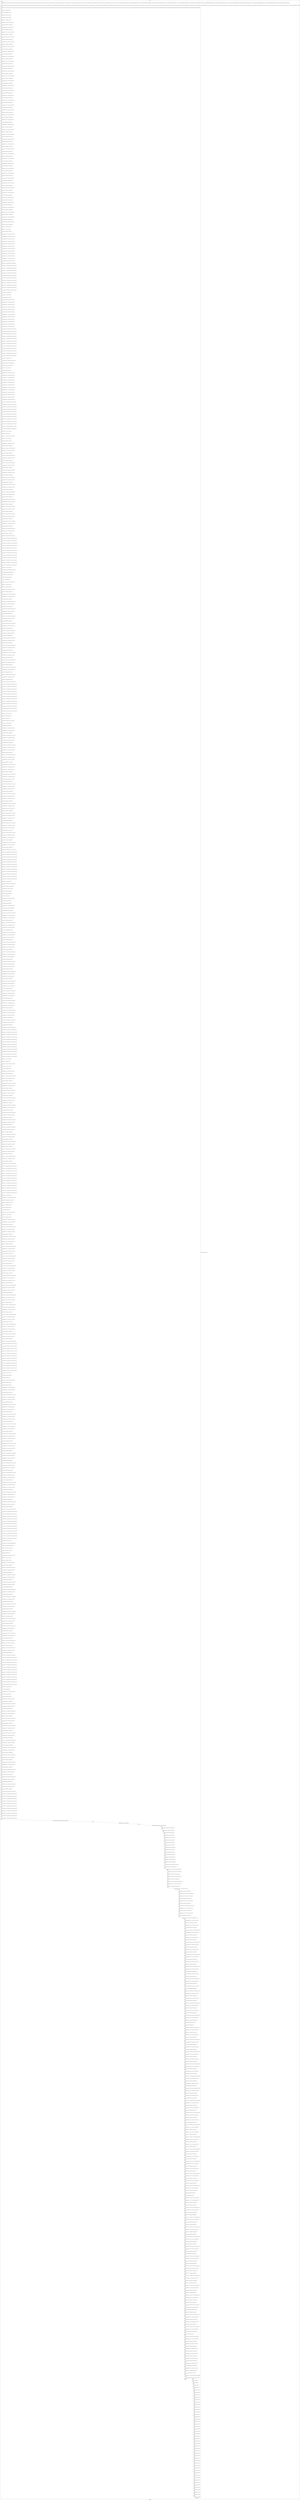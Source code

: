 digraph G {
label="Btor2XCFA";
subgraph cluster_0 {
label="main";
main_init[];
l1[];
l3[];
l4[];
l5[];
l6[];
l7[];
l8[];
l9[];
l10[];
l11[];
l12[];
l13[];
l14[];
l15[];
l16[];
l17[];
l18[];
l19[];
l20[];
l21[];
l22[];
l23[];
l24[];
l25[];
l26[];
l27[];
l28[];
l29[];
l30[];
l31[];
l32[];
l33[];
l34[];
l35[];
l36[];
l37[];
l38[];
l39[];
l40[];
l41[];
l42[];
l43[];
l44[];
l45[];
l46[];
l47[];
l48[];
l49[];
l50[];
l51[];
l52[];
l53[];
l54[];
l55[];
l56[];
l57[];
l58[];
l59[];
l60[];
l61[];
l62[];
l63[];
l64[];
l65[];
l66[];
l67[];
l68[];
l69[];
l70[];
l71[];
l72[];
l73[];
l74[];
l75[];
l76[];
l77[];
l78[];
l79[];
l80[];
l81[];
l82[];
l83[];
l84[];
l85[];
l86[];
l87[];
l88[];
l89[];
l90[];
l91[];
l92[];
l93[];
l94[];
l95[];
l96[];
l97[];
l98[];
l99[];
l100[];
l101[];
l102[];
l103[];
l104[];
l105[];
l106[];
l107[];
l108[];
l109[];
l110[];
l111[];
l112[];
l113[];
l114[];
l115[];
l116[];
l117[];
l118[];
l119[];
l120[];
l121[];
l122[];
l123[];
l124[];
l125[];
l126[];
l127[];
l128[];
l129[];
l130[];
l131[];
l132[];
l133[];
l134[];
l135[];
l136[];
l137[];
l138[];
l139[];
l140[];
l141[];
l142[];
l143[];
l144[];
l145[];
l146[];
l147[];
l148[];
l149[];
l150[];
l151[];
l152[];
l153[];
l154[];
l155[];
l156[];
l157[];
l158[];
l159[];
l160[];
l161[];
l162[];
l163[];
l164[];
l165[];
l166[];
l167[];
l168[];
l169[];
l170[];
l171[];
l172[];
l173[];
l174[];
l175[];
l176[];
l177[];
l178[];
l179[];
l180[];
l181[];
l182[];
l183[];
l184[];
l185[];
l186[];
l187[];
l188[];
l189[];
l190[];
l191[];
l192[];
l193[];
l194[];
l195[];
l196[];
l197[];
l198[];
l199[];
l200[];
l201[];
l202[];
l203[];
l204[];
l205[];
l206[];
l207[];
l208[];
l209[];
l210[];
l211[];
l212[];
l213[];
l214[];
l215[];
l216[];
l217[];
l218[];
l219[];
l220[];
l221[];
l222[];
l223[];
l224[];
l225[];
l226[];
l227[];
l228[];
l229[];
l230[];
l231[];
l232[];
l233[];
l234[];
l235[];
l236[];
l237[];
l238[];
l239[];
l240[];
l241[];
l242[];
l243[];
l244[];
l245[];
l246[];
l247[];
l248[];
l249[];
l250[];
l251[];
l252[];
l253[];
l254[];
l255[];
l256[];
l257[];
l258[];
l259[];
l260[];
l261[];
l262[];
l263[];
l264[];
l265[];
l266[];
l267[];
l268[];
l269[];
l270[];
l271[];
l272[];
l273[];
l274[];
l275[];
l276[];
l277[];
l278[];
l279[];
l280[];
l281[];
l282[];
l283[];
l284[];
l285[];
l286[];
l287[];
l288[];
l289[];
l290[];
l291[];
l292[];
l293[];
l294[];
l295[];
l296[];
l297[];
l298[];
l299[];
l300[];
l301[];
l302[];
l303[];
l304[];
l305[];
l306[];
l307[];
l308[];
l309[];
l310[];
l311[];
l312[];
l313[];
l314[];
l315[];
l316[];
l317[];
l318[];
l319[];
l320[];
l321[];
l322[];
l323[];
l324[];
l325[];
l326[];
l327[];
l328[];
l329[];
l330[];
l331[];
l332[];
l333[];
l334[];
l335[];
l336[];
l337[];
l338[];
l339[];
l340[];
l341[];
l342[];
l343[];
l344[];
l345[];
l346[];
l347[];
l348[];
l349[];
l350[];
l351[];
l352[];
l353[];
l354[];
l355[];
l356[];
l357[];
l358[];
l359[];
l360[];
l361[];
l362[];
l363[];
l364[];
l365[];
l366[];
l367[];
l368[];
l369[];
l370[];
l371[];
l372[];
l373[];
l374[];
l375[];
l376[];
l377[];
l378[];
l379[];
l380[];
l381[];
l382[];
l383[];
l384[];
l385[];
l386[];
l387[];
l388[];
l389[];
l390[];
l391[];
l392[];
l393[];
l394[];
l395[];
l396[];
l397[];
l398[];
l399[];
l400[];
l401[];
l402[];
l403[];
l404[];
l405[];
l406[];
l407[];
l408[];
l409[];
l410[];
l411[];
l412[];
l413[];
l414[];
l415[];
l416[];
l417[];
l418[];
l419[];
l420[];
l421[];
l422[];
l423[];
l424[];
l425[];
l426[];
l427[];
l428[];
l429[];
l430[];
l431[];
l432[];
l433[];
l434[];
l435[];
l436[];
l437[];
l438[];
l439[];
l440[];
l441[];
l442[];
l443[];
l444[];
l445[];
l446[];
l447[];
l448[];
l449[];
l450[];
l451[];
l452[];
l453[];
l454[];
l455[];
l456[];
l457[];
l458[];
l459[];
l460[];
l461[];
l462[];
l463[];
l464[];
l465[];
l466[];
l467[];
l468[];
l469[];
l470[];
l471[];
l472[];
l473[];
l474[];
l475[];
l476[];
l477[];
l478[];
l479[];
l480[];
l481[];
l482[];
l483[];
l484[];
l485[];
l486[];
l487[];
l488[];
l489[];
l490[];
l491[];
l492[];
l493[];
l494[];
l495[];
l496[];
l497[];
l498[];
l499[];
l500[];
l501[];
l502[];
l503[];
l504[];
l505[];
l506[];
l507[];
l508[];
l509[];
l510[];
l511[];
l512[];
l513[];
l514[];
l515[];
l516[];
l517[];
l518[];
l519[];
l520[];
l521[];
l522[];
l523[];
l524[];
l525[];
l526[];
l527[];
l528[];
l529[];
l530[];
l531[];
l532[];
l533[];
l534[];
l535[];
l536[];
l537[];
l538[];
l539[];
l540[];
l541[];
l542[];
l543[];
l544[];
l545[];
l546[];
l547[];
l548[];
l549[];
l550[];
l551[];
l552[];
l553[];
l554[];
l555[];
l556[];
l557[];
l558[];
l559[];
l560[];
l561[];
l562[];
l563[];
l564[];
l565[];
l566[];
l567[];
l568[];
l569[];
l570[];
l571[];
l572[];
l573[];
l574[];
l575[];
l576[];
l577[];
l578[];
l579[];
l580[];
l581[];
l582[];
l583[];
l584[];
l585[];
l586[];
l587[];
l588[];
l589[];
l590[];
l591[];
l592[];
l593[];
l594[];
l595[];
l596[];
l597[];
l598[];
l599[];
l600[];
l601[];
l602[];
l603[];
l604[];
l605[];
l606[];
l607[];
l608[];
l609[];
l610[];
l611[];
l612[];
l613[];
l614[];
l615[];
l616[];
l617[];
l618[];
l619[];
l620[];
l621[];
l622[];
l623[];
l624[];
l625[];
l626[];
l627[];
l628[];
l629[];
l630[];
l631[];
l632[];
l633[];
l634[];
l635[];
l636[];
l637[];
l638[];
l639[];
l640[];
l641[];
l642[];
l643[];
l644[];
l645[];
l646[];
l647[];
l648[];
l649[];
l650[];
l651[];
l652[];
l653[];
l654[];
l655[];
l656[];
l657[];
l658[];
l659[];
l660[];
l661[];
l662[];
l663[];
l664[];
l665[];
l666[];
l667[];
l668[];
l669[];
l670[];
l671[];
l672[];
l673[];
l674[];
l675[];
l676[];
l677[];
l678[];
l679[];
l680[];
l681[];
l682[];
l683[];
l684[];
l685[];
l686[];
l687[];
l688[];
l689[];
l690[];
l691[];
l692[];
l693[];
l694[];
l695[];
l696[];
l697[];
l698[];
l699[];
l700[];
l701[];
l702[];
l703[];
l704[];
l705[];
l706[];
l707[];
l708[];
l709[];
l710[];
l711[];
l712[];
l713[];
l714[];
l715[];
l716[];
l717[];
l718[];
l719[];
l720[];
l721[];
l722[];
l723[];
l724[];
l725[];
l726[];
l727[];
l728[];
l729[];
l730[];
l731[];
l732[];
l733[];
l734[];
l735[];
l736[];
l737[];
l738[];
l739[];
l740[];
l741[];
l742[];
l743[];
l744[];
l745[];
l746[];
l747[];
l748[];
l749[];
l750[];
l751[];
l752[];
l753[];
l754[];
l755[];
l756[];
l757[];
l758[];
l759[];
l760[];
l761[];
l762[];
l763[];
l764[];
l765[];
l766[];
l767[];
l768[];
l769[];
l770[];
l771[];
l772[];
l773[];
l774[];
l775[];
l776[];
l777[];
l778[];
l779[];
l780[];
l781[];
l782[];
l783[];
l784[];
l785[];
l786[];
l787[];
l788[];
l789[];
l790[];
l791[];
l792[];
l793[];
l794[];
l795[];
l796[];
l797[];
l798[];
l799[];
l800[];
l801[];
l802[];
l803[];
l804[];
l805[];
l806[];
l807[];
l808[];
l809[];
l810[];
l811[];
l812[];
l813[];
l814[];
l815[];
l816[];
l817[];
l818[];
l819[];
l820[];
l821[];
l822[];
l823[];
l824[];
l825[];
l826[];
l827[];
l828[];
l829[];
l830[];
l831[];
l832[];
l833[];
l834[];
l835[];
l836[];
l837[];
l838[];
l839[];
l840[];
l841[];
l842[];
l843[];
l844[];
l845[];
l846[];
l847[];
l848[];
l849[];
l850[];
l851[];
l852[];
l853[];
l854[];
l855[];
l856[];
l857[];
l858[];
l859[];
l860[];
l861[];
l862[];
l863[];
l864[];
l865[];
l866[];
l867[];
l868[];
l869[];
l870[];
l871[];
l872[];
l873[];
l874[];
l875[];
l876[];
l877[];
l878[];
l879[];
l880[];
l881[];
l882[];
l883[];
l884[];
l885[];
l886[];
l887[];
l888[];
l889[];
l890[];
l891[];
l892[];
l893[];
l894[];
l895[];
l896[];
l897[];
l898[];
l899[];
l900[];
l901[];
l902[];
l903[];
l904[];
l905[];
l906[];
l907[];
l908[];
l909[];
l910[];
l911[];
l912[];
l913[];
l914[];
l915[];
l916[];
l917[];
l918[];
l919[];
l920[];
l921[];
l922[];
l923[];
l924[];
l925[];
l926[];
l927[];
l928[];
l929[];
l930[];
l931[];
l932[];
l933[];
l934[];
l935[];
l936[];
l937[];
l938[];
l939[];
l940[];
l941[];
l942[];
l943[];
l944[];
l945[];
l946[];
l947[];
l948[];
l949[];
l950[];
l951[];
l952[];
l953[];
l954[];
l955[];
l956[];
l957[];
l958[];
l959[];
l960[];
l961[];
l962[];
l963[];
l964[];
l965[];
l966[];
l967[];
l968[];
l969[];
l970[];
l971[];
l972[];
l973[];
l974[];
l975[];
l976[];
l977[];
main_error[];
l978[];
l979[];
l980[];
l981[];
l982[];
l983[];
l984[];
l985[];
l986[];
l987[];
l988[];
l989[];
l990[];
l991[];
l992[];
l993[];
l994[];
l995[];
l996[];
l997[];
l998[];
l999[];
l1000[];
l1001[];
l1002[];
l1003[];
l1004[];
l1005[];
l1006[];
l1007[];
l1008[];
l1009[];
l1010[];
l1011[];
l1012[];
l1013[];
l1014[];
l1015[];
l1016[];
l1017[];
l1018[];
l1019[];
l1020[];
l1021[];
l1022[];
l1023[];
l1024[];
l1025[];
l1026[];
l1027[];
main_init -> l1 [label="[(assign const_5 #b00000000),(assign const_90 #b0),(assign const_112 #b01100100),(assign const_115 #b00001100),(assign const_118 #b00001011),(assign const_121 #b00001010),(assign const_124 #b00001001),(assign const_127 #b00001000),(assign const_130 #b00000111),(assign const_133 #b00000110),(assign const_136 #b00000101),(assign const_139 #b00000100),(assign const_142 #b00000011),(assign const_145 #b00000010),(assign const_148 #b00000001),(assign const_151 #b00001101),(assign const_156 #b00000000),(assign const_309 #b1),(assign const_312 #b000000000000000000000000),(assign const_313 #b00000000000000000000000000000000),(assign const_315 #b00000000000000000000000000000001),(assign const_319 #b00000000000000000000000000000010),(assign const_321 #b00000000000000000000000000000011),(assign const_323 #b00000000000000000000000000000100),(assign const_325 #b00000000000000000000000000000101),(assign const_327 #b00000000000000000000000000000110),(assign const_329 #b00000000000000000000000000000111),(assign const_331 #b00000000000000000000000000001000),(assign const_333 #b00000000000000000000000000001001),(assign const_335 #b00000000000000000000000000001010),(assign const_337 #b00000000000000000000000000001011),(assign const_450 #b00000000000000000000000000001100)] "];
l3 -> l4 [label="[(havoc input_213),(havoc input_215),(havoc input_217),(havoc input_219),(havoc input_221),(havoc input_223),(havoc input_225),(havoc input_227),(havoc input_229),(havoc input_231),(havoc input_233),(havoc input_235),(havoc input_237),(havoc input_239),(havoc input_241),(havoc input_243),(havoc input_245),(havoc input_247),(havoc input_249),(havoc input_251),(havoc input_253),(havoc input_255),(havoc input_257),(havoc input_259),(havoc input_261),(havoc input_263),(havoc input_265),(havoc input_267),(havoc input_269),(havoc input_271),(havoc input_273),(havoc input_275),(havoc input_277),(havoc input_279),(havoc input_281),(havoc input_283),(havoc input_285),(havoc input_287),(havoc input_289),(havoc input_291),(havoc input_293),(havoc input_295),(havoc input_297),(havoc input_299),(havoc input_301),(havoc input_303),(havoc input_305),(havoc input_307),(havoc input_311),(havoc input_382),(havoc input_471),(havoc input_601),(havoc input_731),(havoc input_874)] "];
l4 -> l5 [label="[(assign binary_107 (bvand state_91 state_93))] "];
l5 -> l6 [label="[(assign binary_108 (bvand binary_107 state_95))] "];
l6 -> l7 [label="[(assign binary_109 (bvand binary_108 state_97))] "];
l7 -> l8 [label="[(assign binary_110 (bvand binary_109 state_99))] "];
l8 -> l9 [label="[(assign binary_111 (bvand binary_110 state_101))] "];
l9 -> l10 [label="[(assign comparison_113 (ite (= const_112 state_6) #b1 #b0))] "];
l10 -> l11 [label="[(assign binary_114 (bvand binary_111 comparison_113))] "];
l11 -> l12 [label="[(assign comparison_116 (ite (= const_115 state_8) #b1 #b0))] "];
l12 -> l13 [label="[(assign binary_117 (bvand binary_114 comparison_116))] "];
l13 -> l14 [label="[(assign comparison_119 (ite (= const_118 state_10) #b1 #b0))] "];
l14 -> l15 [label="[(assign binary_120 (bvand binary_117 comparison_119))] "];
l15 -> l16 [label="[(assign comparison_122 (ite (= const_121 state_12) #b1 #b0))] "];
l16 -> l17 [label="[(assign binary_123 (bvand binary_120 comparison_122))] "];
l17 -> l18 [label="[(assign comparison_125 (ite (= const_124 state_14) #b1 #b0))] "];
l18 -> l19 [label="[(assign binary_126 (bvand binary_123 comparison_125))] "];
l19 -> l20 [label="[(assign comparison_128 (ite (= const_127 state_16) #b1 #b0))] "];
l20 -> l21 [label="[(assign binary_129 (bvand binary_126 comparison_128))] "];
l21 -> l22 [label="[(assign comparison_131 (ite (= const_130 state_18) #b1 #b0))] "];
l22 -> l23 [label="[(assign binary_132 (bvand binary_129 comparison_131))] "];
l23 -> l24 [label="[(assign comparison_134 (ite (= const_133 state_20) #b1 #b0))] "];
l24 -> l25 [label="[(assign binary_135 (bvand binary_132 comparison_134))] "];
l25 -> l26 [label="[(assign comparison_137 (ite (= const_136 state_22) #b1 #b0))] "];
l26 -> l27 [label="[(assign binary_138 (bvand binary_135 comparison_137))] "];
l27 -> l28 [label="[(assign comparison_140 (ite (= const_139 state_24) #b1 #b0))] "];
l28 -> l29 [label="[(assign binary_141 (bvand binary_138 comparison_140))] "];
l29 -> l30 [label="[(assign comparison_143 (ite (= const_142 state_26) #b1 #b0))] "];
l30 -> l31 [label="[(assign binary_144 (bvand binary_141 comparison_143))] "];
l31 -> l32 [label="[(assign comparison_146 (ite (= const_145 state_28) #b1 #b0))] "];
l32 -> l33 [label="[(assign binary_147 (bvand binary_144 comparison_146))] "];
l33 -> l34 [label="[(assign comparison_149 (ite (= const_148 state_30) #b1 #b0))] "];
l34 -> l35 [label="[(assign binary_150 (bvand binary_147 comparison_149))] "];
l35 -> l36 [label="[(assign comparison_152 (ite (= const_151 state_32) #b1 #b0))] "];
l36 -> l37 [label="[(assign binary_153 (bvand binary_150 comparison_152))] "];
l37 -> l38 [label="[(assign comparison_154 (ite (= const_112 state_34) #b1 #b0))] "];
l38 -> l39 [label="[(assign binary_155 (bvand binary_153 comparison_154))] "];
l39 -> l40 [label="[(assign comparison_157 (ite (= const_156 state_36) #b1 #b0))] "];
l40 -> l41 [label="[(assign binary_158 (bvand binary_155 comparison_157))] "];
l41 -> l42 [label="[(assign comparison_159 (ite (= const_156 state_38) #b1 #b0))] "];
l42 -> l43 [label="[(assign binary_160 (bvand binary_158 comparison_159))] "];
l43 -> l44 [label="[(assign comparison_161 (ite (= const_156 state_40) #b1 #b0))] "];
l44 -> l45 [label="[(assign binary_162 (bvand binary_160 comparison_161))] "];
l45 -> l46 [label="[(assign comparison_163 (ite (= const_156 state_42) #b1 #b0))] "];
l46 -> l47 [label="[(assign binary_164 (bvand binary_162 comparison_163))] "];
l47 -> l48 [label="[(assign comparison_165 (ite (= const_156 state_44) #b1 #b0))] "];
l48 -> l49 [label="[(assign binary_166 (bvand binary_164 comparison_165))] "];
l49 -> l50 [label="[(assign comparison_167 (ite (= const_156 state_46) #b1 #b0))] "];
l50 -> l51 [label="[(assign binary_168 (bvand binary_166 comparison_167))] "];
l51 -> l52 [label="[(assign comparison_169 (ite (= const_156 state_48) #b1 #b0))] "];
l52 -> l53 [label="[(assign binary_170 (bvand binary_168 comparison_169))] "];
l53 -> l54 [label="[(assign comparison_171 (ite (= const_156 state_50) #b1 #b0))] "];
l54 -> l55 [label="[(assign binary_172 (bvand binary_170 comparison_171))] "];
l55 -> l56 [label="[(assign comparison_173 (ite (= const_156 state_52) #b1 #b0))] "];
l56 -> l57 [label="[(assign binary_174 (bvand binary_172 comparison_173))] "];
l57 -> l58 [label="[(assign comparison_175 (ite (= const_156 state_54) #b1 #b0))] "];
l58 -> l59 [label="[(assign binary_176 (bvand binary_174 comparison_175))] "];
l59 -> l60 [label="[(assign comparison_177 (ite (= const_156 state_56) #b1 #b0))] "];
l60 -> l61 [label="[(assign binary_178 (bvand binary_176 comparison_177))] "];
l61 -> l62 [label="[(assign comparison_179 (ite (= const_156 state_58) #b1 #b0))] "];
l62 -> l63 [label="[(assign binary_180 (bvand binary_178 comparison_179))] "];
l63 -> l64 [label="[(assign comparison_181 (ite (= const_148 state_60) #b1 #b0))] "];
l64 -> l65 [label="[(assign binary_182 (bvand binary_180 comparison_181))] "];
l65 -> l66 [label="[(assign comparison_183 (ite (= const_112 state_62) #b1 #b0))] "];
l66 -> l67 [label="[(assign binary_184 (bvand binary_182 comparison_183))] "];
l67 -> l68 [label="[(assign comparison_185 (ite (= const_156 state_64) #b1 #b0))] "];
l68 -> l69 [label="[(assign binary_186 (bvand binary_184 comparison_185))] "];
l69 -> l70 [label="[(assign comparison_187 (ite (= const_156 state_66) #b1 #b0))] "];
l70 -> l71 [label="[(assign binary_188 (bvand binary_186 comparison_187))] "];
l71 -> l72 [label="[(assign comparison_189 (ite (= const_156 state_68) #b1 #b0))] "];
l72 -> l73 [label="[(assign binary_190 (bvand binary_188 comparison_189))] "];
l73 -> l74 [label="[(assign comparison_191 (ite (= const_156 state_70) #b1 #b0))] "];
l74 -> l75 [label="[(assign binary_192 (bvand binary_190 comparison_191))] "];
l75 -> l76 [label="[(assign comparison_193 (ite (= const_156 state_72) #b1 #b0))] "];
l76 -> l77 [label="[(assign binary_194 (bvand binary_192 comparison_193))] "];
l77 -> l78 [label="[(assign comparison_195 (ite (= const_156 state_74) #b1 #b0))] "];
l78 -> l79 [label="[(assign binary_196 (bvand binary_194 comparison_195))] "];
l79 -> l80 [label="[(assign comparison_197 (ite (= const_156 state_76) #b1 #b0))] "];
l80 -> l81 [label="[(assign binary_198 (bvand binary_196 comparison_197))] "];
l81 -> l82 [label="[(assign comparison_199 (ite (= const_156 state_78) #b1 #b0))] "];
l82 -> l83 [label="[(assign binary_200 (bvand binary_198 comparison_199))] "];
l83 -> l84 [label="[(assign comparison_201 (ite (= const_156 state_80) #b1 #b0))] "];
l84 -> l85 [label="[(assign binary_202 (bvand binary_200 comparison_201))] "];
l85 -> l86 [label="[(assign comparison_203 (ite (= const_156 state_82) #b1 #b0))] "];
l86 -> l87 [label="[(assign binary_204 (bvand binary_202 comparison_203))] "];
l87 -> l88 [label="[(assign comparison_205 (ite (= const_156 state_84) #b1 #b0))] "];
l88 -> l89 [label="[(assign binary_206 (bvand binary_204 comparison_205))] "];
l89 -> l90 [label="[(assign comparison_207 (ite (= const_156 state_86) #b1 #b0))] "];
l90 -> l91 [label="[(assign binary_208 (bvand binary_206 comparison_207))] "];
l91 -> l92 [label="[(assign comparison_209 (ite (= const_148 state_88) #b1 #b0))] "];
l92 -> l93 [label="[(assign binary_210 (bvand binary_208 comparison_209))] "];
l93 -> l94 [label="[(assign binary_211 (bvand state_105 binary_210))] "];
l94 -> l95 [label="[(assign binary_314 (++ const_312 input_267))] "];
l95 -> l96 [label="[(assign binary_316 (bvsub binary_314 const_315))] "];
l96 -> l97 [label="[(assign comparison_317 (ite (= const_313 binary_316) #b1 #b0))] "];
l97 -> l98 [label="[(assign comparison_318 (ite (= const_315 binary_316) #b1 #b0))] "];
l98 -> l99 [label="[(assign comparison_320 (ite (= const_319 binary_316) #b1 #b0))] "];
l99 -> l100 [label="[(assign comparison_322 (ite (= const_321 binary_316) #b1 #b0))] "];
l100 -> l101 [label="[(assign comparison_324 (ite (= const_323 binary_316) #b1 #b0))] "];
l101 -> l102 [label="[(assign comparison_326 (ite (= const_325 binary_316) #b1 #b0))] "];
l102 -> l103 [label="[(assign comparison_328 (ite (= const_327 binary_316) #b1 #b0))] "];
l103 -> l104 [label="[(assign comparison_330 (ite (= const_329 binary_316) #b1 #b0))] "];
l104 -> l105 [label="[(assign comparison_332 (ite (= const_331 binary_316) #b1 #b0))] "];
l105 -> l106 [label="[(assign comparison_334 (ite (= const_333 binary_316) #b1 #b0))] "];
l106 -> l107 [label="[(assign comparison_336 (ite (= const_335 binary_316) #b1 #b0))] "];
l107 -> l108 [label="[(assign comparison_338 (ite (= const_337 binary_316) #b1 #b0))] "];
l108 -> l109 [label="[(assign ternary_339 (ite (= comparison_338 #b1) input_263 input_265))] "];
l109 -> l110 [label="[(assign ternary_340 (ite (= comparison_336 #b1) input_261 ternary_339))] "];
l110 -> l111 [label="[(assign ternary_341 (ite (= comparison_334 #b1) input_259 ternary_340))] "];
l111 -> l112 [label="[(assign ternary_342 (ite (= comparison_332 #b1) input_257 ternary_341))] "];
l112 -> l113 [label="[(assign ternary_343 (ite (= comparison_330 #b1) input_255 ternary_342))] "];
l113 -> l114 [label="[(assign ternary_344 (ite (= comparison_328 #b1) input_253 ternary_343))] "];
l114 -> l115 [label="[(assign ternary_345 (ite (= comparison_326 #b1) input_251 ternary_344))] "];
l115 -> l116 [label="[(assign ternary_346 (ite (= comparison_324 #b1) input_249 ternary_345))] "];
l116 -> l117 [label="[(assign ternary_347 (ite (= comparison_322 #b1) input_247 ternary_346))] "];
l117 -> l118 [label="[(assign ternary_348 (ite (= comparison_320 #b1) input_245 ternary_347))] "];
l118 -> l119 [label="[(assign ternary_349 (ite (= comparison_318 #b1) input_243 ternary_348))] "];
l119 -> l120 [label="[(assign ternary_350 (ite (= comparison_317 #b1) input_241 ternary_349))] "];
l120 -> l121 [label="[(assign binary_351 (++ const_312 ternary_350))] "];
l121 -> l122 [label="[(assign binary_352 (++ const_312 input_239))] "];
l122 -> l123 [label="[(assign binary_353 (bvsub binary_352 const_315))] "];
l123 -> l124 [label="[(assign comparison_354 (ite (= const_313 binary_353) #b1 #b0))] "];
l124 -> l125 [label="[(assign comparison_355 (ite (= const_315 binary_353) #b1 #b0))] "];
l125 -> l126 [label="[(assign comparison_356 (ite (= const_319 binary_353) #b1 #b0))] "];
l126 -> l127 [label="[(assign comparison_357 (ite (= const_321 binary_353) #b1 #b0))] "];
l127 -> l128 [label="[(assign comparison_358 (ite (= const_323 binary_353) #b1 #b0))] "];
l128 -> l129 [label="[(assign comparison_359 (ite (= const_325 binary_353) #b1 #b0))] "];
l129 -> l130 [label="[(assign comparison_360 (ite (= const_327 binary_353) #b1 #b0))] "];
l130 -> l131 [label="[(assign comparison_361 (ite (= const_329 binary_353) #b1 #b0))] "];
l131 -> l132 [label="[(assign comparison_362 (ite (= const_331 binary_353) #b1 #b0))] "];
l132 -> l133 [label="[(assign comparison_363 (ite (= const_333 binary_353) #b1 #b0))] "];
l133 -> l134 [label="[(assign comparison_364 (ite (= const_335 binary_353) #b1 #b0))] "];
l134 -> l135 [label="[(assign comparison_365 (ite (= const_337 binary_353) #b1 #b0))] "];
l135 -> l136 [label="[(assign ternary_366 (ite (= comparison_365 #b1) input_235 input_237))] "];
l136 -> l137 [label="[(assign ternary_367 (ite (= comparison_364 #b1) input_233 ternary_366))] "];
l137 -> l138 [label="[(assign ternary_368 (ite (= comparison_363 #b1) input_231 ternary_367))] "];
l138 -> l139 [label="[(assign ternary_369 (ite (= comparison_362 #b1) input_229 ternary_368))] "];
l139 -> l140 [label="[(assign ternary_370 (ite (= comparison_361 #b1) input_227 ternary_369))] "];
l140 -> l141 [label="[(assign ternary_371 (ite (= comparison_360 #b1) input_225 ternary_370))] "];
l141 -> l142 [label="[(assign ternary_372 (ite (= comparison_359 #b1) input_223 ternary_371))] "];
l142 -> l143 [label="[(assign ternary_373 (ite (= comparison_358 #b1) input_221 ternary_372))] "];
l143 -> l144 [label="[(assign ternary_374 (ite (= comparison_357 #b1) input_219 ternary_373))] "];
l144 -> l145 [label="[(assign ternary_375 (ite (= comparison_356 #b1) input_217 ternary_374))] "];
l145 -> l146 [label="[(assign ternary_376 (ite (= comparison_355 #b1) input_215 ternary_375))] "];
l146 -> l147 [label="[(assign ternary_377 (ite (= comparison_354 #b1) input_213 ternary_376))] "];
l147 -> l148 [label="[(assign binary_378 (++ const_312 ternary_377))] "];
l148 -> l149 [label="[(assign comparison_379 (ite (bvule binary_351 binary_378) #b1 #b0))] "];
l149 -> l150 [label="[(assign binary_380 (bvand input_297 (bvnot comparison_379)))] "];
l150 -> l151 [label="[(assign binary_381 (bvor (bvnot input_311) binary_380))] "];
l151 -> l152 [label="[(assign binary_383 (++ const_312 input_295))] "];
l152 -> l153 [label="[(assign binary_384 (bvsub binary_383 const_315))] "];
l153 -> l154 [label="[(assign comparison_385 (ite (= const_313 binary_384) #b1 #b0))] "];
l154 -> l155 [label="[(assign comparison_386 (ite (= const_315 binary_384) #b1 #b0))] "];
l155 -> l156 [label="[(assign comparison_387 (ite (= const_319 binary_384) #b1 #b0))] "];
l156 -> l157 [label="[(assign comparison_388 (ite (= const_321 binary_384) #b1 #b0))] "];
l157 -> l158 [label="[(assign comparison_389 (ite (= const_323 binary_384) #b1 #b0))] "];
l158 -> l159 [label="[(assign comparison_390 (ite (= const_325 binary_384) #b1 #b0))] "];
l159 -> l160 [label="[(assign comparison_391 (ite (= const_327 binary_384) #b1 #b0))] "];
l160 -> l161 [label="[(assign comparison_392 (ite (= const_329 binary_384) #b1 #b0))] "];
l161 -> l162 [label="[(assign comparison_393 (ite (= const_331 binary_384) #b1 #b0))] "];
l162 -> l163 [label="[(assign comparison_394 (ite (= const_333 binary_384) #b1 #b0))] "];
l163 -> l164 [label="[(assign comparison_395 (ite (= const_335 binary_384) #b1 #b0))] "];
l164 -> l165 [label="[(assign comparison_396 (ite (= const_337 binary_384) #b1 #b0))] "];
l165 -> l166 [label="[(assign ternary_397 (ite (= comparison_396 #b1) input_291 input_293))] "];
l166 -> l167 [label="[(assign ternary_398 (ite (= comparison_395 #b1) input_289 ternary_397))] "];
l167 -> l168 [label="[(assign ternary_399 (ite (= comparison_394 #b1) input_287 ternary_398))] "];
l168 -> l169 [label="[(assign ternary_400 (ite (= comparison_393 #b1) input_285 ternary_399))] "];
l169 -> l170 [label="[(assign ternary_401 (ite (= comparison_392 #b1) input_283 ternary_400))] "];
l170 -> l171 [label="[(assign ternary_402 (ite (= comparison_391 #b1) input_281 ternary_401))] "];
l171 -> l172 [label="[(assign ternary_403 (ite (= comparison_390 #b1) input_279 ternary_402))] "];
l172 -> l173 [label="[(assign ternary_404 (ite (= comparison_389 #b1) input_277 ternary_403))] "];
l173 -> l174 [label="[(assign ternary_405 (ite (= comparison_388 #b1) input_275 ternary_404))] "];
l174 -> l175 [label="[(assign ternary_406 (ite (= comparison_387 #b1) input_273 ternary_405))] "];
l175 -> l176 [label="[(assign ternary_407 (ite (= comparison_386 #b1) input_271 ternary_406))] "];
l176 -> l177 [label="[(assign ternary_408 (ite (= comparison_385 #b1) input_269 ternary_407))] "];
l177 -> l178 [label="[(assign binary_409 (++ const_312 ternary_408))] "];
l178 -> l179 [label="[(assign slice_410 (extract binary_353 0 8))] "];
l179 -> l180 [label="[(assign ternary_411 (ite (= input_311 #b1) slice_410 input_239))] "];
l180 -> l181 [label="[(assign binary_412 (++ const_312 ternary_411))] "];
l181 -> l182 [label="[(assign binary_413 (bvsub binary_412 const_315))] "];
l182 -> l183 [label="[(assign comparison_414 (ite (= const_313 binary_413) #b1 #b0))] "];
l183 -> l184 [label="[(assign binary_415 (bvand input_311 comparison_354))] "];
l184 -> l185 [label="[(assign ternary_416 (ite (= binary_415 #b1) const_156 input_213))] "];
l185 -> l186 [label="[(assign comparison_417 (ite (= const_315 binary_413) #b1 #b0))] "];
l186 -> l187 [label="[(assign binary_418 (bvand input_311 comparison_355))] "];
l187 -> l188 [label="[(assign ternary_419 (ite (= binary_418 #b1) const_156 input_215))] "];
l188 -> l189 [label="[(assign comparison_420 (ite (= const_319 binary_413) #b1 #b0))] "];
l189 -> l190 [label="[(assign binary_421 (bvand input_311 comparison_356))] "];
l190 -> l191 [label="[(assign ternary_422 (ite (= binary_421 #b1) const_156 input_217))] "];
l191 -> l192 [label="[(assign comparison_423 (ite (= const_321 binary_413) #b1 #b0))] "];
l192 -> l193 [label="[(assign binary_424 (bvand input_311 comparison_357))] "];
l193 -> l194 [label="[(assign ternary_425 (ite (= binary_424 #b1) const_156 input_219))] "];
l194 -> l195 [label="[(assign comparison_426 (ite (= const_323 binary_413) #b1 #b0))] "];
l195 -> l196 [label="[(assign binary_427 (bvand input_311 comparison_358))] "];
l196 -> l197 [label="[(assign ternary_428 (ite (= binary_427 #b1) const_156 input_221))] "];
l197 -> l198 [label="[(assign comparison_429 (ite (= const_325 binary_413) #b1 #b0))] "];
l198 -> l199 [label="[(assign binary_430 (bvand input_311 comparison_359))] "];
l199 -> l200 [label="[(assign ternary_431 (ite (= binary_430 #b1) const_156 input_223))] "];
l200 -> l201 [label="[(assign comparison_432 (ite (= const_327 binary_413) #b1 #b0))] "];
l201 -> l202 [label="[(assign binary_433 (bvand input_311 comparison_360))] "];
l202 -> l203 [label="[(assign ternary_434 (ite (= binary_433 #b1) const_156 input_225))] "];
l203 -> l204 [label="[(assign comparison_435 (ite (= const_329 binary_413) #b1 #b0))] "];
l204 -> l205 [label="[(assign binary_436 (bvand input_311 comparison_361))] "];
l205 -> l206 [label="[(assign ternary_437 (ite (= binary_436 #b1) const_156 input_227))] "];
l206 -> l207 [label="[(assign comparison_438 (ite (= const_331 binary_413) #b1 #b0))] "];
l207 -> l208 [label="[(assign binary_439 (bvand input_311 comparison_362))] "];
l208 -> l209 [label="[(assign ternary_440 (ite (= binary_439 #b1) const_156 input_229))] "];
l209 -> l210 [label="[(assign comparison_441 (ite (= const_333 binary_413) #b1 #b0))] "];
l210 -> l211 [label="[(assign binary_442 (bvand input_311 comparison_363))] "];
l211 -> l212 [label="[(assign ternary_443 (ite (= binary_442 #b1) const_156 input_231))] "];
l212 -> l213 [label="[(assign comparison_444 (ite (= const_335 binary_413) #b1 #b0))] "];
l213 -> l214 [label="[(assign binary_445 (bvand input_311 comparison_364))] "];
l214 -> l215 [label="[(assign ternary_446 (ite (= binary_445 #b1) const_156 input_233))] "];
l215 -> l216 [label="[(assign comparison_447 (ite (= const_337 binary_413) #b1 #b0))] "];
l216 -> l217 [label="[(assign binary_448 (bvand input_311 comparison_365))] "];
l217 -> l218 [label="[(assign ternary_449 (ite (= binary_448 #b1) const_156 input_235))] "];
l218 -> l219 [label="[(assign comparison_451 (ite (= const_450 binary_353) #b1 #b0))] "];
l219 -> l220 [label="[(assign binary_452 (bvand input_311 comparison_451))] "];
l220 -> l221 [label="[(assign ternary_453 (ite (= binary_452 #b1) const_156 input_237))] "];
l221 -> l222 [label="[(assign ternary_454 (ite (= comparison_447 #b1) ternary_449 ternary_453))] "];
l222 -> l223 [label="[(assign ternary_455 (ite (= comparison_444 #b1) ternary_446 ternary_454))] "];
l223 -> l224 [label="[(assign ternary_456 (ite (= comparison_441 #b1) ternary_443 ternary_455))] "];
l224 -> l225 [label="[(assign ternary_457 (ite (= comparison_438 #b1) ternary_440 ternary_456))] "];
l225 -> l226 [label="[(assign ternary_458 (ite (= comparison_435 #b1) ternary_437 ternary_457))] "];
l226 -> l227 [label="[(assign ternary_459 (ite (= comparison_432 #b1) ternary_434 ternary_458))] "];
l227 -> l228 [label="[(assign ternary_460 (ite (= comparison_429 #b1) ternary_431 ternary_459))] "];
l228 -> l229 [label="[(assign ternary_461 (ite (= comparison_426 #b1) ternary_428 ternary_460))] "];
l229 -> l230 [label="[(assign ternary_462 (ite (= comparison_423 #b1) ternary_425 ternary_461))] "];
l230 -> l231 [label="[(assign ternary_463 (ite (= comparison_420 #b1) ternary_422 ternary_462))] "];
l231 -> l232 [label="[(assign ternary_464 (ite (= comparison_417 #b1) ternary_419 ternary_463))] "];
l232 -> l233 [label="[(assign ternary_465 (ite (= comparison_414 #b1) ternary_416 ternary_464))] "];
l233 -> l234 [label="[(assign binary_466 (++ const_312 ternary_465))] "];
l234 -> l235 [label="[(assign comparison_467 (ite (bvule binary_409 binary_466) #b1 #b0))] "];
l235 -> l236 [label="[(assign binary_468 (bvand input_299 (bvnot comparison_467)))] "];
l236 -> l237 [label="[(assign binary_469 (bvor (bvnot input_382) binary_468))] "];
l237 -> l238 [label="[(assign binary_470 (bvand binary_381 binary_469))] "];
l238 -> l239 [label="[(assign slice_472 (extract binary_413 0 8))] "];
l239 -> l240 [label="[(assign ternary_473 (ite (= input_382 #b1) slice_472 ternary_411))] "];
l240 -> l241 [label="[(assign binary_474 (++ const_312 ternary_473))] "];
l241 -> l242 [label="[(assign binary_475 (bvsub binary_474 const_315))] "];
l242 -> l243 [label="[(assign comparison_476 (ite (= const_313 binary_475) #b1 #b0))] "];
l243 -> l244 [label="[(assign binary_477 (bvand input_382 comparison_414))] "];
l244 -> l245 [label="[(assign ternary_478 (ite (= binary_477 #b1) const_156 ternary_416))] "];
l245 -> l246 [label="[(assign comparison_479 (ite (= const_315 binary_475) #b1 #b0))] "];
l246 -> l247 [label="[(assign binary_480 (bvand input_382 comparison_417))] "];
l247 -> l248 [label="[(assign ternary_481 (ite (= binary_480 #b1) const_156 ternary_419))] "];
l248 -> l249 [label="[(assign comparison_482 (ite (= const_319 binary_475) #b1 #b0))] "];
l249 -> l250 [label="[(assign binary_483 (bvand input_382 comparison_420))] "];
l250 -> l251 [label="[(assign ternary_484 (ite (= binary_483 #b1) const_156 ternary_422))] "];
l251 -> l252 [label="[(assign comparison_485 (ite (= const_321 binary_475) #b1 #b0))] "];
l252 -> l253 [label="[(assign binary_486 (bvand input_382 comparison_423))] "];
l253 -> l254 [label="[(assign ternary_487 (ite (= binary_486 #b1) const_156 ternary_425))] "];
l254 -> l255 [label="[(assign comparison_488 (ite (= const_323 binary_475) #b1 #b0))] "];
l255 -> l256 [label="[(assign binary_489 (bvand input_382 comparison_426))] "];
l256 -> l257 [label="[(assign ternary_490 (ite (= binary_489 #b1) const_156 ternary_428))] "];
l257 -> l258 [label="[(assign comparison_491 (ite (= const_325 binary_475) #b1 #b0))] "];
l258 -> l259 [label="[(assign binary_492 (bvand input_382 comparison_429))] "];
l259 -> l260 [label="[(assign ternary_493 (ite (= binary_492 #b1) const_156 ternary_431))] "];
l260 -> l261 [label="[(assign comparison_494 (ite (= const_327 binary_475) #b1 #b0))] "];
l261 -> l262 [label="[(assign binary_495 (bvand input_382 comparison_432))] "];
l262 -> l263 [label="[(assign ternary_496 (ite (= binary_495 #b1) const_156 ternary_434))] "];
l263 -> l264 [label="[(assign comparison_497 (ite (= const_329 binary_475) #b1 #b0))] "];
l264 -> l265 [label="[(assign binary_498 (bvand input_382 comparison_435))] "];
l265 -> l266 [label="[(assign ternary_499 (ite (= binary_498 #b1) const_156 ternary_437))] "];
l266 -> l267 [label="[(assign comparison_500 (ite (= const_331 binary_475) #b1 #b0))] "];
l267 -> l268 [label="[(assign binary_501 (bvand input_382 comparison_438))] "];
l268 -> l269 [label="[(assign ternary_502 (ite (= binary_501 #b1) const_156 ternary_440))] "];
l269 -> l270 [label="[(assign comparison_503 (ite (= const_333 binary_475) #b1 #b0))] "];
l270 -> l271 [label="[(assign binary_504 (bvand input_382 comparison_441))] "];
l271 -> l272 [label="[(assign ternary_505 (ite (= binary_504 #b1) const_156 ternary_443))] "];
l272 -> l273 [label="[(assign comparison_506 (ite (= const_335 binary_475) #b1 #b0))] "];
l273 -> l274 [label="[(assign binary_507 (bvand input_382 comparison_444))] "];
l274 -> l275 [label="[(assign ternary_508 (ite (= binary_507 #b1) const_156 ternary_446))] "];
l275 -> l276 [label="[(assign comparison_509 (ite (= const_337 binary_475) #b1 #b0))] "];
l276 -> l277 [label="[(assign binary_510 (bvand input_382 comparison_447))] "];
l277 -> l278 [label="[(assign ternary_511 (ite (= binary_510 #b1) const_156 ternary_449))] "];
l278 -> l279 [label="[(assign comparison_512 (ite (= const_450 binary_413) #b1 #b0))] "];
l279 -> l280 [label="[(assign binary_513 (bvand input_382 comparison_512))] "];
l280 -> l281 [label="[(assign ternary_514 (ite (= binary_513 #b1) const_156 ternary_453))] "];
l281 -> l282 [label="[(assign ternary_515 (ite (= comparison_509 #b1) ternary_511 ternary_514))] "];
l282 -> l283 [label="[(assign ternary_516 (ite (= comparison_506 #b1) ternary_508 ternary_515))] "];
l283 -> l284 [label="[(assign ternary_517 (ite (= comparison_503 #b1) ternary_505 ternary_516))] "];
l284 -> l285 [label="[(assign ternary_518 (ite (= comparison_500 #b1) ternary_502 ternary_517))] "];
l285 -> l286 [label="[(assign ternary_519 (ite (= comparison_497 #b1) ternary_499 ternary_518))] "];
l286 -> l287 [label="[(assign ternary_520 (ite (= comparison_494 #b1) ternary_496 ternary_519))] "];
l287 -> l288 [label="[(assign ternary_521 (ite (= comparison_491 #b1) ternary_493 ternary_520))] "];
l288 -> l289 [label="[(assign ternary_522 (ite (= comparison_488 #b1) ternary_490 ternary_521))] "];
l289 -> l290 [label="[(assign ternary_523 (ite (= comparison_485 #b1) ternary_487 ternary_522))] "];
l290 -> l291 [label="[(assign ternary_524 (ite (= comparison_482 #b1) ternary_484 ternary_523))] "];
l291 -> l292 [label="[(assign ternary_525 (ite (= comparison_479 #b1) ternary_481 ternary_524))] "];
l292 -> l293 [label="[(assign ternary_526 (ite (= comparison_476 #b1) ternary_478 ternary_525))] "];
l293 -> l294 [label="[(assign binary_527 (++ const_312 ternary_526))] "];
l294 -> l295 [label="[(assign binary_528 (bvadd const_315 binary_314))] "];
l295 -> l296 [label="[(assign slice_529 (extract binary_528 0 8))] "];
l296 -> l297 [label="[(assign ternary_530 (ite (= input_311 #b1) slice_529 input_267))] "];
l297 -> l298 [label="[(assign binary_531 (++ const_312 ternary_530))] "];
l298 -> l299 [label="[(assign binary_532 (bvsub binary_531 const_315))] "];
l299 -> l300 [label="[(assign comparison_533 (ite (= const_313 binary_532) #b1 #b0))] "];
l300 -> l301 [label="[(assign comparison_534 (ite (= const_156 input_267) #b1 #b0))] "];
l301 -> l302 [label="[(assign binary_535 (bvand input_311 comparison_534))] "];
l302 -> l303 [label="[(assign ternary_536 (ite (= binary_535 #b1) ternary_377 input_241))] "];
l303 -> l304 [label="[(assign comparison_537 (ite (= const_315 binary_532) #b1 #b0))] "];
l304 -> l305 [label="[(assign comparison_538 (ite (= const_148 input_267) #b1 #b0))] "];
l305 -> l306 [label="[(assign binary_539 (bvand input_311 comparison_538))] "];
l306 -> l307 [label="[(assign ternary_540 (ite (= binary_539 #b1) ternary_377 input_243))] "];
l307 -> l308 [label="[(assign comparison_541 (ite (= const_319 binary_532) #b1 #b0))] "];
l308 -> l309 [label="[(assign comparison_542 (ite (= const_145 input_267) #b1 #b0))] "];
l309 -> l310 [label="[(assign binary_543 (bvand input_311 comparison_542))] "];
l310 -> l311 [label="[(assign ternary_544 (ite (= binary_543 #b1) ternary_377 input_245))] "];
l311 -> l312 [label="[(assign comparison_545 (ite (= const_321 binary_532) #b1 #b0))] "];
l312 -> l313 [label="[(assign comparison_546 (ite (= const_142 input_267) #b1 #b0))] "];
l313 -> l314 [label="[(assign binary_547 (bvand input_311 comparison_546))] "];
l314 -> l315 [label="[(assign ternary_548 (ite (= binary_547 #b1) ternary_377 input_247))] "];
l315 -> l316 [label="[(assign comparison_549 (ite (= const_323 binary_532) #b1 #b0))] "];
l316 -> l317 [label="[(assign comparison_550 (ite (= const_139 input_267) #b1 #b0))] "];
l317 -> l318 [label="[(assign binary_551 (bvand input_311 comparison_550))] "];
l318 -> l319 [label="[(assign ternary_552 (ite (= binary_551 #b1) ternary_377 input_249))] "];
l319 -> l320 [label="[(assign comparison_553 (ite (= const_325 binary_532) #b1 #b0))] "];
l320 -> l321 [label="[(assign comparison_554 (ite (= const_136 input_267) #b1 #b0))] "];
l321 -> l322 [label="[(assign binary_555 (bvand input_311 comparison_554))] "];
l322 -> l323 [label="[(assign ternary_556 (ite (= binary_555 #b1) ternary_377 input_251))] "];
l323 -> l324 [label="[(assign comparison_557 (ite (= const_327 binary_532) #b1 #b0))] "];
l324 -> l325 [label="[(assign comparison_558 (ite (= const_133 input_267) #b1 #b0))] "];
l325 -> l326 [label="[(assign binary_559 (bvand input_311 comparison_558))] "];
l326 -> l327 [label="[(assign ternary_560 (ite (= binary_559 #b1) ternary_377 input_253))] "];
l327 -> l328 [label="[(assign comparison_561 (ite (= const_329 binary_532) #b1 #b0))] "];
l328 -> l329 [label="[(assign comparison_562 (ite (= const_130 input_267) #b1 #b0))] "];
l329 -> l330 [label="[(assign binary_563 (bvand input_311 comparison_562))] "];
l330 -> l331 [label="[(assign ternary_564 (ite (= binary_563 #b1) ternary_377 input_255))] "];
l331 -> l332 [label="[(assign comparison_565 (ite (= const_331 binary_532) #b1 #b0))] "];
l332 -> l333 [label="[(assign comparison_566 (ite (= const_127 input_267) #b1 #b0))] "];
l333 -> l334 [label="[(assign binary_567 (bvand input_311 comparison_566))] "];
l334 -> l335 [label="[(assign ternary_568 (ite (= binary_567 #b1) ternary_377 input_257))] "];
l335 -> l336 [label="[(assign comparison_569 (ite (= const_333 binary_532) #b1 #b0))] "];
l336 -> l337 [label="[(assign comparison_570 (ite (= const_124 input_267) #b1 #b0))] "];
l337 -> l338 [label="[(assign binary_571 (bvand input_311 comparison_570))] "];
l338 -> l339 [label="[(assign ternary_572 (ite (= binary_571 #b1) ternary_377 input_259))] "];
l339 -> l340 [label="[(assign comparison_573 (ite (= const_335 binary_532) #b1 #b0))] "];
l340 -> l341 [label="[(assign comparison_574 (ite (= const_121 input_267) #b1 #b0))] "];
l341 -> l342 [label="[(assign binary_575 (bvand input_311 comparison_574))] "];
l342 -> l343 [label="[(assign ternary_576 (ite (= binary_575 #b1) ternary_377 input_261))] "];
l343 -> l344 [label="[(assign comparison_577 (ite (= const_337 binary_532) #b1 #b0))] "];
l344 -> l345 [label="[(assign comparison_578 (ite (= const_118 input_267) #b1 #b0))] "];
l345 -> l346 [label="[(assign binary_579 (bvand input_311 comparison_578))] "];
l346 -> l347 [label="[(assign ternary_580 (ite (= binary_579 #b1) ternary_377 input_263))] "];
l347 -> l348 [label="[(assign comparison_581 (ite (= const_115 input_267) #b1 #b0))] "];
l348 -> l349 [label="[(assign binary_582 (bvand input_311 comparison_581))] "];
l349 -> l350 [label="[(assign ternary_583 (ite (= binary_582 #b1) ternary_377 input_265))] "];
l350 -> l351 [label="[(assign ternary_584 (ite (= comparison_577 #b1) ternary_580 ternary_583))] "];
l351 -> l352 [label="[(assign ternary_585 (ite (= comparison_573 #b1) ternary_576 ternary_584))] "];
l352 -> l353 [label="[(assign ternary_586 (ite (= comparison_569 #b1) ternary_572 ternary_585))] "];
l353 -> l354 [label="[(assign ternary_587 (ite (= comparison_565 #b1) ternary_568 ternary_586))] "];
l354 -> l355 [label="[(assign ternary_588 (ite (= comparison_561 #b1) ternary_564 ternary_587))] "];
l355 -> l356 [label="[(assign ternary_589 (ite (= comparison_557 #b1) ternary_560 ternary_588))] "];
l356 -> l357 [label="[(assign ternary_590 (ite (= comparison_553 #b1) ternary_556 ternary_589))] "];
l357 -> l358 [label="[(assign ternary_591 (ite (= comparison_549 #b1) ternary_552 ternary_590))] "];
l358 -> l359 [label="[(assign ternary_592 (ite (= comparison_545 #b1) ternary_548 ternary_591))] "];
l359 -> l360 [label="[(assign ternary_593 (ite (= comparison_541 #b1) ternary_544 ternary_592))] "];
l360 -> l361 [label="[(assign ternary_594 (ite (= comparison_537 #b1) ternary_540 ternary_593))] "];
l361 -> l362 [label="[(assign ternary_595 (ite (= comparison_533 #b1) ternary_536 ternary_594))] "];
l362 -> l363 [label="[(assign binary_596 (++ const_312 ternary_595))] "];
l363 -> l364 [label="[(assign comparison_597 (ite (bvule binary_527 binary_596) #b1 #b0))] "];
l364 -> l365 [label="[(assign binary_598 (bvand input_301 (bvnot comparison_597)))] "];
l365 -> l366 [label="[(assign binary_599 (bvor (bvnot input_471) binary_598))] "];
l366 -> l367 [label="[(assign binary_600 (bvand binary_470 binary_599))] "];
l367 -> l368 [label="[(assign binary_602 (bvadd const_315 binary_383))] "];
l368 -> l369 [label="[(assign slice_603 (extract binary_602 0 8))] "];
l369 -> l370 [label="[(assign ternary_604 (ite (= input_382 #b1) slice_603 input_295))] "];
l370 -> l371 [label="[(assign binary_605 (++ const_312 ternary_604))] "];
l371 -> l372 [label="[(assign binary_606 (bvsub binary_605 const_315))] "];
l372 -> l373 [label="[(assign comparison_607 (ite (= const_313 binary_606) #b1 #b0))] "];
l373 -> l374 [label="[(assign comparison_608 (ite (= const_156 input_295) #b1 #b0))] "];
l374 -> l375 [label="[(assign binary_609 (bvand input_382 comparison_608))] "];
l375 -> l376 [label="[(assign ternary_610 (ite (= binary_609 #b1) ternary_465 input_269))] "];
l376 -> l377 [label="[(assign comparison_611 (ite (= const_315 binary_606) #b1 #b0))] "];
l377 -> l378 [label="[(assign comparison_612 (ite (= const_148 input_295) #b1 #b0))] "];
l378 -> l379 [label="[(assign binary_613 (bvand input_382 comparison_612))] "];
l379 -> l380 [label="[(assign ternary_614 (ite (= binary_613 #b1) ternary_465 input_271))] "];
l380 -> l381 [label="[(assign comparison_615 (ite (= const_319 binary_606) #b1 #b0))] "];
l381 -> l382 [label="[(assign comparison_616 (ite (= const_145 input_295) #b1 #b0))] "];
l382 -> l383 [label="[(assign binary_617 (bvand input_382 comparison_616))] "];
l383 -> l384 [label="[(assign ternary_618 (ite (= binary_617 #b1) ternary_465 input_273))] "];
l384 -> l385 [label="[(assign comparison_619 (ite (= const_321 binary_606) #b1 #b0))] "];
l385 -> l386 [label="[(assign comparison_620 (ite (= const_142 input_295) #b1 #b0))] "];
l386 -> l387 [label="[(assign binary_621 (bvand input_382 comparison_620))] "];
l387 -> l388 [label="[(assign ternary_622 (ite (= binary_621 #b1) ternary_465 input_275))] "];
l388 -> l389 [label="[(assign comparison_623 (ite (= const_323 binary_606) #b1 #b0))] "];
l389 -> l390 [label="[(assign comparison_624 (ite (= const_139 input_295) #b1 #b0))] "];
l390 -> l391 [label="[(assign binary_625 (bvand input_382 comparison_624))] "];
l391 -> l392 [label="[(assign ternary_626 (ite (= binary_625 #b1) ternary_465 input_277))] "];
l392 -> l393 [label="[(assign comparison_627 (ite (= const_325 binary_606) #b1 #b0))] "];
l393 -> l394 [label="[(assign comparison_628 (ite (= const_136 input_295) #b1 #b0))] "];
l394 -> l395 [label="[(assign binary_629 (bvand input_382 comparison_628))] "];
l395 -> l396 [label="[(assign ternary_630 (ite (= binary_629 #b1) ternary_465 input_279))] "];
l396 -> l397 [label="[(assign comparison_631 (ite (= const_327 binary_606) #b1 #b0))] "];
l397 -> l398 [label="[(assign comparison_632 (ite (= const_133 input_295) #b1 #b0))] "];
l398 -> l399 [label="[(assign binary_633 (bvand input_382 comparison_632))] "];
l399 -> l400 [label="[(assign ternary_634 (ite (= binary_633 #b1) ternary_465 input_281))] "];
l400 -> l401 [label="[(assign comparison_635 (ite (= const_329 binary_606) #b1 #b0))] "];
l401 -> l402 [label="[(assign comparison_636 (ite (= const_130 input_295) #b1 #b0))] "];
l402 -> l403 [label="[(assign binary_637 (bvand input_382 comparison_636))] "];
l403 -> l404 [label="[(assign ternary_638 (ite (= binary_637 #b1) ternary_465 input_283))] "];
l404 -> l405 [label="[(assign comparison_639 (ite (= const_331 binary_606) #b1 #b0))] "];
l405 -> l406 [label="[(assign comparison_640 (ite (= const_127 input_295) #b1 #b0))] "];
l406 -> l407 [label="[(assign binary_641 (bvand input_382 comparison_640))] "];
l407 -> l408 [label="[(assign ternary_642 (ite (= binary_641 #b1) ternary_465 input_285))] "];
l408 -> l409 [label="[(assign comparison_643 (ite (= const_333 binary_606) #b1 #b0))] "];
l409 -> l410 [label="[(assign comparison_644 (ite (= const_124 input_295) #b1 #b0))] "];
l410 -> l411 [label="[(assign binary_645 (bvand input_382 comparison_644))] "];
l411 -> l412 [label="[(assign ternary_646 (ite (= binary_645 #b1) ternary_465 input_287))] "];
l412 -> l413 [label="[(assign comparison_647 (ite (= const_335 binary_606) #b1 #b0))] "];
l413 -> l414 [label="[(assign comparison_648 (ite (= const_121 input_295) #b1 #b0))] "];
l414 -> l415 [label="[(assign binary_649 (bvand input_382 comparison_648))] "];
l415 -> l416 [label="[(assign ternary_650 (ite (= binary_649 #b1) ternary_465 input_289))] "];
l416 -> l417 [label="[(assign comparison_651 (ite (= const_337 binary_606) #b1 #b0))] "];
l417 -> l418 [label="[(assign comparison_652 (ite (= const_118 input_295) #b1 #b0))] "];
l418 -> l419 [label="[(assign binary_653 (bvand input_382 comparison_652))] "];
l419 -> l420 [label="[(assign ternary_654 (ite (= binary_653 #b1) ternary_465 input_291))] "];
l420 -> l421 [label="[(assign comparison_655 (ite (= const_115 input_295) #b1 #b0))] "];
l421 -> l422 [label="[(assign binary_656 (bvand input_382 comparison_655))] "];
l422 -> l423 [label="[(assign ternary_657 (ite (= binary_656 #b1) ternary_465 input_293))] "];
l423 -> l424 [label="[(assign ternary_658 (ite (= comparison_651 #b1) ternary_654 ternary_657))] "];
l424 -> l425 [label="[(assign ternary_659 (ite (= comparison_647 #b1) ternary_650 ternary_658))] "];
l425 -> l426 [label="[(assign ternary_660 (ite (= comparison_643 #b1) ternary_646 ternary_659))] "];
l426 -> l427 [label="[(assign ternary_661 (ite (= comparison_639 #b1) ternary_642 ternary_660))] "];
l427 -> l428 [label="[(assign ternary_662 (ite (= comparison_635 #b1) ternary_638 ternary_661))] "];
l428 -> l429 [label="[(assign ternary_663 (ite (= comparison_631 #b1) ternary_634 ternary_662))] "];
l429 -> l430 [label="[(assign ternary_664 (ite (= comparison_627 #b1) ternary_630 ternary_663))] "];
l430 -> l431 [label="[(assign ternary_665 (ite (= comparison_623 #b1) ternary_626 ternary_664))] "];
l431 -> l432 [label="[(assign ternary_666 (ite (= comparison_619 #b1) ternary_622 ternary_665))] "];
l432 -> l433 [label="[(assign ternary_667 (ite (= comparison_615 #b1) ternary_618 ternary_666))] "];
l433 -> l434 [label="[(assign ternary_668 (ite (= comparison_611 #b1) ternary_614 ternary_667))] "];
l434 -> l435 [label="[(assign ternary_669 (ite (= comparison_607 #b1) ternary_610 ternary_668))] "];
l435 -> l436 [label="[(assign binary_670 (++ const_312 ternary_669))] "];
l436 -> l437 [label="[(assign slice_671 (extract binary_532 0 8))] "];
l437 -> l438 [label="[(assign ternary_672 (ite (= input_471 #b1) slice_671 ternary_530))] "];
l438 -> l439 [label="[(assign binary_673 (++ const_312 ternary_672))] "];
l439 -> l440 [label="[(assign binary_674 (bvsub binary_673 const_315))] "];
l440 -> l441 [label="[(assign comparison_675 (ite (= const_313 binary_674) #b1 #b0))] "];
l441 -> l442 [label="[(assign binary_676 (bvand input_471 comparison_533))] "];
l442 -> l443 [label="[(assign ternary_677 (ite (= binary_676 #b1) const_156 ternary_536))] "];
l443 -> l444 [label="[(assign comparison_678 (ite (= const_315 binary_674) #b1 #b0))] "];
l444 -> l445 [label="[(assign binary_679 (bvand input_471 comparison_537))] "];
l445 -> l446 [label="[(assign ternary_680 (ite (= binary_679 #b1) const_156 ternary_540))] "];
l446 -> l447 [label="[(assign comparison_681 (ite (= const_319 binary_674) #b1 #b0))] "];
l447 -> l448 [label="[(assign binary_682 (bvand input_471 comparison_541))] "];
l448 -> l449 [label="[(assign ternary_683 (ite (= binary_682 #b1) const_156 ternary_544))] "];
l449 -> l450 [label="[(assign comparison_684 (ite (= const_321 binary_674) #b1 #b0))] "];
l450 -> l451 [label="[(assign binary_685 (bvand input_471 comparison_545))] "];
l451 -> l452 [label="[(assign ternary_686 (ite (= binary_685 #b1) const_156 ternary_548))] "];
l452 -> l453 [label="[(assign comparison_687 (ite (= const_323 binary_674) #b1 #b0))] "];
l453 -> l454 [label="[(assign binary_688 (bvand input_471 comparison_549))] "];
l454 -> l455 [label="[(assign ternary_689 (ite (= binary_688 #b1) const_156 ternary_552))] "];
l455 -> l456 [label="[(assign comparison_690 (ite (= const_325 binary_674) #b1 #b0))] "];
l456 -> l457 [label="[(assign binary_691 (bvand input_471 comparison_553))] "];
l457 -> l458 [label="[(assign ternary_692 (ite (= binary_691 #b1) const_156 ternary_556))] "];
l458 -> l459 [label="[(assign comparison_693 (ite (= const_327 binary_674) #b1 #b0))] "];
l459 -> l460 [label="[(assign binary_694 (bvand input_471 comparison_557))] "];
l460 -> l461 [label="[(assign ternary_695 (ite (= binary_694 #b1) const_156 ternary_560))] "];
l461 -> l462 [label="[(assign comparison_696 (ite (= const_329 binary_674) #b1 #b0))] "];
l462 -> l463 [label="[(assign binary_697 (bvand input_471 comparison_561))] "];
l463 -> l464 [label="[(assign ternary_698 (ite (= binary_697 #b1) const_156 ternary_564))] "];
l464 -> l465 [label="[(assign comparison_699 (ite (= const_331 binary_674) #b1 #b0))] "];
l465 -> l466 [label="[(assign binary_700 (bvand input_471 comparison_565))] "];
l466 -> l467 [label="[(assign ternary_701 (ite (= binary_700 #b1) const_156 ternary_568))] "];
l467 -> l468 [label="[(assign comparison_702 (ite (= const_333 binary_674) #b1 #b0))] "];
l468 -> l469 [label="[(assign binary_703 (bvand input_471 comparison_569))] "];
l469 -> l470 [label="[(assign ternary_704 (ite (= binary_703 #b1) const_156 ternary_572))] "];
l470 -> l471 [label="[(assign comparison_705 (ite (= const_335 binary_674) #b1 #b0))] "];
l471 -> l472 [label="[(assign binary_706 (bvand input_471 comparison_573))] "];
l472 -> l473 [label="[(assign ternary_707 (ite (= binary_706 #b1) const_156 ternary_576))] "];
l473 -> l474 [label="[(assign comparison_708 (ite (= const_337 binary_674) #b1 #b0))] "];
l474 -> l475 [label="[(assign binary_709 (bvand input_471 comparison_577))] "];
l475 -> l476 [label="[(assign ternary_710 (ite (= binary_709 #b1) const_156 ternary_580))] "];
l476 -> l477 [label="[(assign comparison_711 (ite (= const_450 binary_532) #b1 #b0))] "];
l477 -> l478 [label="[(assign binary_712 (bvand input_471 comparison_711))] "];
l478 -> l479 [label="[(assign ternary_713 (ite (= binary_712 #b1) const_156 ternary_583))] "];
l479 -> l480 [label="[(assign ternary_714 (ite (= comparison_708 #b1) ternary_710 ternary_713))] "];
l480 -> l481 [label="[(assign ternary_715 (ite (= comparison_705 #b1) ternary_707 ternary_714))] "];
l481 -> l482 [label="[(assign ternary_716 (ite (= comparison_702 #b1) ternary_704 ternary_715))] "];
l482 -> l483 [label="[(assign ternary_717 (ite (= comparison_699 #b1) ternary_701 ternary_716))] "];
l483 -> l484 [label="[(assign ternary_718 (ite (= comparison_696 #b1) ternary_698 ternary_717))] "];
l484 -> l485 [label="[(assign ternary_719 (ite (= comparison_693 #b1) ternary_695 ternary_718))] "];
l485 -> l486 [label="[(assign ternary_720 (ite (= comparison_690 #b1) ternary_692 ternary_719))] "];
l486 -> l487 [label="[(assign ternary_721 (ite (= comparison_687 #b1) ternary_689 ternary_720))] "];
l487 -> l488 [label="[(assign ternary_722 (ite (= comparison_684 #b1) ternary_686 ternary_721))] "];
l488 -> l489 [label="[(assign ternary_723 (ite (= comparison_681 #b1) ternary_683 ternary_722))] "];
l489 -> l490 [label="[(assign ternary_724 (ite (= comparison_678 #b1) ternary_680 ternary_723))] "];
l490 -> l491 [label="[(assign ternary_725 (ite (= comparison_675 #b1) ternary_677 ternary_724))] "];
l491 -> l492 [label="[(assign binary_726 (++ const_312 ternary_725))] "];
l492 -> l493 [label="[(assign comparison_727 (ite (bvule binary_670 binary_726) #b1 #b0))] "];
l493 -> l494 [label="[(assign binary_728 (bvand input_303 (bvnot comparison_727)))] "];
l494 -> l495 [label="[(assign binary_729 (bvor (bvnot input_601) binary_728))] "];
l495 -> l496 [label="[(assign binary_730 (bvand binary_600 binary_729))] "];
l496 -> l497 [label="[(assign binary_732 (bvadd const_315 binary_474))] "];
l497 -> l498 [label="[(assign slice_733 (extract binary_732 0 8))] "];
l498 -> l499 [label="[(assign ternary_734 (ite (= input_471 #b1) slice_733 ternary_473))] "];
l499 -> l500 [label="[(assign binary_735 (++ const_312 ternary_734))] "];
l500 -> l501 [label="[(assign binary_736 (bvsub binary_735 const_315))] "];
l501 -> l502 [label="[(assign comparison_737 (ite (= const_313 binary_736) #b1 #b0))] "];
l502 -> l503 [label="[(assign comparison_738 (ite (= const_156 ternary_473) #b1 #b0))] "];
l503 -> l504 [label="[(assign binary_739 (bvand input_471 comparison_738))] "];
l504 -> l505 [label="[(assign ternary_740 (ite (= binary_739 #b1) ternary_595 ternary_478))] "];
l505 -> l506 [label="[(assign comparison_741 (ite (= const_315 binary_736) #b1 #b0))] "];
l506 -> l507 [label="[(assign comparison_742 (ite (= const_148 ternary_473) #b1 #b0))] "];
l507 -> l508 [label="[(assign binary_743 (bvand input_471 comparison_742))] "];
l508 -> l509 [label="[(assign ternary_744 (ite (= binary_743 #b1) ternary_595 ternary_481))] "];
l509 -> l510 [label="[(assign comparison_745 (ite (= const_319 binary_736) #b1 #b0))] "];
l510 -> l511 [label="[(assign comparison_746 (ite (= const_145 ternary_473) #b1 #b0))] "];
l511 -> l512 [label="[(assign binary_747 (bvand input_471 comparison_746))] "];
l512 -> l513 [label="[(assign ternary_748 (ite (= binary_747 #b1) ternary_595 ternary_484))] "];
l513 -> l514 [label="[(assign comparison_749 (ite (= const_321 binary_736) #b1 #b0))] "];
l514 -> l515 [label="[(assign comparison_750 (ite (= const_142 ternary_473) #b1 #b0))] "];
l515 -> l516 [label="[(assign binary_751 (bvand input_471 comparison_750))] "];
l516 -> l517 [label="[(assign ternary_752 (ite (= binary_751 #b1) ternary_595 ternary_487))] "];
l517 -> l518 [label="[(assign comparison_753 (ite (= const_323 binary_736) #b1 #b0))] "];
l518 -> l519 [label="[(assign comparison_754 (ite (= const_139 ternary_473) #b1 #b0))] "];
l519 -> l520 [label="[(assign binary_755 (bvand input_471 comparison_754))] "];
l520 -> l521 [label="[(assign ternary_756 (ite (= binary_755 #b1) ternary_595 ternary_490))] "];
l521 -> l522 [label="[(assign comparison_757 (ite (= const_325 binary_736) #b1 #b0))] "];
l522 -> l523 [label="[(assign comparison_758 (ite (= const_136 ternary_473) #b1 #b0))] "];
l523 -> l524 [label="[(assign binary_759 (bvand input_471 comparison_758))] "];
l524 -> l525 [label="[(assign ternary_760 (ite (= binary_759 #b1) ternary_595 ternary_493))] "];
l525 -> l526 [label="[(assign comparison_761 (ite (= const_327 binary_736) #b1 #b0))] "];
l526 -> l527 [label="[(assign comparison_762 (ite (= const_133 ternary_473) #b1 #b0))] "];
l527 -> l528 [label="[(assign binary_763 (bvand input_471 comparison_762))] "];
l528 -> l529 [label="[(assign ternary_764 (ite (= binary_763 #b1) ternary_595 ternary_496))] "];
l529 -> l530 [label="[(assign comparison_765 (ite (= const_329 binary_736) #b1 #b0))] "];
l530 -> l531 [label="[(assign comparison_766 (ite (= const_130 ternary_473) #b1 #b0))] "];
l531 -> l532 [label="[(assign binary_767 (bvand input_471 comparison_766))] "];
l532 -> l533 [label="[(assign ternary_768 (ite (= binary_767 #b1) ternary_595 ternary_499))] "];
l533 -> l534 [label="[(assign comparison_769 (ite (= const_331 binary_736) #b1 #b0))] "];
l534 -> l535 [label="[(assign comparison_770 (ite (= const_127 ternary_473) #b1 #b0))] "];
l535 -> l536 [label="[(assign binary_771 (bvand input_471 comparison_770))] "];
l536 -> l537 [label="[(assign ternary_772 (ite (= binary_771 #b1) ternary_595 ternary_502))] "];
l537 -> l538 [label="[(assign comparison_773 (ite (= const_333 binary_736) #b1 #b0))] "];
l538 -> l539 [label="[(assign comparison_774 (ite (= const_124 ternary_473) #b1 #b0))] "];
l539 -> l540 [label="[(assign binary_775 (bvand input_471 comparison_774))] "];
l540 -> l541 [label="[(assign ternary_776 (ite (= binary_775 #b1) ternary_595 ternary_505))] "];
l541 -> l542 [label="[(assign comparison_777 (ite (= const_335 binary_736) #b1 #b0))] "];
l542 -> l543 [label="[(assign comparison_778 (ite (= const_121 ternary_473) #b1 #b0))] "];
l543 -> l544 [label="[(assign binary_779 (bvand input_471 comparison_778))] "];
l544 -> l545 [label="[(assign ternary_780 (ite (= binary_779 #b1) ternary_595 ternary_508))] "];
l545 -> l546 [label="[(assign comparison_781 (ite (= const_337 binary_736) #b1 #b0))] "];
l546 -> l547 [label="[(assign comparison_782 (ite (= const_118 ternary_473) #b1 #b0))] "];
l547 -> l548 [label="[(assign binary_783 (bvand input_471 comparison_782))] "];
l548 -> l549 [label="[(assign ternary_784 (ite (= binary_783 #b1) ternary_595 ternary_511))] "];
l549 -> l550 [label="[(assign comparison_785 (ite (= const_115 ternary_473) #b1 #b0))] "];
l550 -> l551 [label="[(assign binary_786 (bvand input_471 comparison_785))] "];
l551 -> l552 [label="[(assign ternary_787 (ite (= binary_786 #b1) ternary_595 ternary_514))] "];
l552 -> l553 [label="[(assign ternary_788 (ite (= comparison_781 #b1) ternary_784 ternary_787))] "];
l553 -> l554 [label="[(assign ternary_789 (ite (= comparison_777 #b1) ternary_780 ternary_788))] "];
l554 -> l555 [label="[(assign ternary_790 (ite (= comparison_773 #b1) ternary_776 ternary_789))] "];
l555 -> l556 [label="[(assign ternary_791 (ite (= comparison_769 #b1) ternary_772 ternary_790))] "];
l556 -> l557 [label="[(assign ternary_792 (ite (= comparison_765 #b1) ternary_768 ternary_791))] "];
l557 -> l558 [label="[(assign ternary_793 (ite (= comparison_761 #b1) ternary_764 ternary_792))] "];
l558 -> l559 [label="[(assign ternary_794 (ite (= comparison_757 #b1) ternary_760 ternary_793))] "];
l559 -> l560 [label="[(assign ternary_795 (ite (= comparison_753 #b1) ternary_756 ternary_794))] "];
l560 -> l561 [label="[(assign ternary_796 (ite (= comparison_749 #b1) ternary_752 ternary_795))] "];
l561 -> l562 [label="[(assign ternary_797 (ite (= comparison_745 #b1) ternary_748 ternary_796))] "];
l562 -> l563 [label="[(assign ternary_798 (ite (= comparison_741 #b1) ternary_744 ternary_797))] "];
l563 -> l564 [label="[(assign ternary_799 (ite (= comparison_737 #b1) ternary_740 ternary_798))] "];
l564 -> l565 [label="[(assign binary_800 (++ const_312 ternary_799))] "];
l565 -> l566 [label="[(assign binary_801 (bvadd const_315 binary_605))] "];
l566 -> l567 [label="[(assign slice_802 (extract binary_801 0 8))] "];
l567 -> l568 [label="[(assign ternary_803 (ite (= input_601 #b1) slice_802 ternary_604))] "];
l568 -> l569 [label="[(assign binary_804 (++ const_312 ternary_803))] "];
l569 -> l570 [label="[(assign binary_805 (bvsub binary_804 const_315))] "];
l570 -> l571 [label="[(assign comparison_806 (ite (= const_313 binary_805) #b1 #b0))] "];
l571 -> l572 [label="[(assign comparison_807 (ite (= const_156 ternary_604) #b1 #b0))] "];
l572 -> l573 [label="[(assign binary_808 (bvand input_601 comparison_807))] "];
l573 -> l574 [label="[(assign ternary_809 (ite (= binary_808 #b1) ternary_725 ternary_610))] "];
l574 -> l575 [label="[(assign comparison_810 (ite (= const_315 binary_805) #b1 #b0))] "];
l575 -> l576 [label="[(assign comparison_811 (ite (= const_148 ternary_604) #b1 #b0))] "];
l576 -> l577 [label="[(assign binary_812 (bvand input_601 comparison_811))] "];
l577 -> l578 [label="[(assign ternary_813 (ite (= binary_812 #b1) ternary_725 ternary_614))] "];
l578 -> l579 [label="[(assign comparison_814 (ite (= const_319 binary_805) #b1 #b0))] "];
l579 -> l580 [label="[(assign comparison_815 (ite (= const_145 ternary_604) #b1 #b0))] "];
l580 -> l581 [label="[(assign binary_816 (bvand input_601 comparison_815))] "];
l581 -> l582 [label="[(assign ternary_817 (ite (= binary_816 #b1) ternary_725 ternary_618))] "];
l582 -> l583 [label="[(assign comparison_818 (ite (= const_321 binary_805) #b1 #b0))] "];
l583 -> l584 [label="[(assign comparison_819 (ite (= const_142 ternary_604) #b1 #b0))] "];
l584 -> l585 [label="[(assign binary_820 (bvand input_601 comparison_819))] "];
l585 -> l586 [label="[(assign ternary_821 (ite (= binary_820 #b1) ternary_725 ternary_622))] "];
l586 -> l587 [label="[(assign comparison_822 (ite (= const_323 binary_805) #b1 #b0))] "];
l587 -> l588 [label="[(assign comparison_823 (ite (= const_139 ternary_604) #b1 #b0))] "];
l588 -> l589 [label="[(assign binary_824 (bvand input_601 comparison_823))] "];
l589 -> l590 [label="[(assign ternary_825 (ite (= binary_824 #b1) ternary_725 ternary_626))] "];
l590 -> l591 [label="[(assign comparison_826 (ite (= const_325 binary_805) #b1 #b0))] "];
l591 -> l592 [label="[(assign comparison_827 (ite (= const_136 ternary_604) #b1 #b0))] "];
l592 -> l593 [label="[(assign binary_828 (bvand input_601 comparison_827))] "];
l593 -> l594 [label="[(assign ternary_829 (ite (= binary_828 #b1) ternary_725 ternary_630))] "];
l594 -> l595 [label="[(assign comparison_830 (ite (= const_327 binary_805) #b1 #b0))] "];
l595 -> l596 [label="[(assign comparison_831 (ite (= const_133 ternary_604) #b1 #b0))] "];
l596 -> l597 [label="[(assign binary_832 (bvand input_601 comparison_831))] "];
l597 -> l598 [label="[(assign ternary_833 (ite (= binary_832 #b1) ternary_725 ternary_634))] "];
l598 -> l599 [label="[(assign comparison_834 (ite (= const_329 binary_805) #b1 #b0))] "];
l599 -> l600 [label="[(assign comparison_835 (ite (= const_130 ternary_604) #b1 #b0))] "];
l600 -> l601 [label="[(assign binary_836 (bvand input_601 comparison_835))] "];
l601 -> l602 [label="[(assign ternary_837 (ite (= binary_836 #b1) ternary_725 ternary_638))] "];
l602 -> l603 [label="[(assign comparison_838 (ite (= const_331 binary_805) #b1 #b0))] "];
l603 -> l604 [label="[(assign comparison_839 (ite (= const_127 ternary_604) #b1 #b0))] "];
l604 -> l605 [label="[(assign binary_840 (bvand input_601 comparison_839))] "];
l605 -> l606 [label="[(assign ternary_841 (ite (= binary_840 #b1) ternary_725 ternary_642))] "];
l606 -> l607 [label="[(assign comparison_842 (ite (= const_333 binary_805) #b1 #b0))] "];
l607 -> l608 [label="[(assign comparison_843 (ite (= const_124 ternary_604) #b1 #b0))] "];
l608 -> l609 [label="[(assign binary_844 (bvand input_601 comparison_843))] "];
l609 -> l610 [label="[(assign ternary_845 (ite (= binary_844 #b1) ternary_725 ternary_646))] "];
l610 -> l611 [label="[(assign comparison_846 (ite (= const_335 binary_805) #b1 #b0))] "];
l611 -> l612 [label="[(assign comparison_847 (ite (= const_121 ternary_604) #b1 #b0))] "];
l612 -> l613 [label="[(assign binary_848 (bvand input_601 comparison_847))] "];
l613 -> l614 [label="[(assign ternary_849 (ite (= binary_848 #b1) ternary_725 ternary_650))] "];
l614 -> l615 [label="[(assign comparison_850 (ite (= const_337 binary_805) #b1 #b0))] "];
l615 -> l616 [label="[(assign comparison_851 (ite (= const_118 ternary_604) #b1 #b0))] "];
l616 -> l617 [label="[(assign binary_852 (bvand input_601 comparison_851))] "];
l617 -> l618 [label="[(assign ternary_853 (ite (= binary_852 #b1) ternary_725 ternary_654))] "];
l618 -> l619 [label="[(assign comparison_854 (ite (= const_115 ternary_604) #b1 #b0))] "];
l619 -> l620 [label="[(assign binary_855 (bvand input_601 comparison_854))] "];
l620 -> l621 [label="[(assign ternary_856 (ite (= binary_855 #b1) ternary_725 ternary_657))] "];
l621 -> l622 [label="[(assign ternary_857 (ite (= comparison_850 #b1) ternary_853 ternary_856))] "];
l622 -> l623 [label="[(assign ternary_858 (ite (= comparison_846 #b1) ternary_849 ternary_857))] "];
l623 -> l624 [label="[(assign ternary_859 (ite (= comparison_842 #b1) ternary_845 ternary_858))] "];
l624 -> l625 [label="[(assign ternary_860 (ite (= comparison_838 #b1) ternary_841 ternary_859))] "];
l625 -> l626 [label="[(assign ternary_861 (ite (= comparison_834 #b1) ternary_837 ternary_860))] "];
l626 -> l627 [label="[(assign ternary_862 (ite (= comparison_830 #b1) ternary_833 ternary_861))] "];
l627 -> l628 [label="[(assign ternary_863 (ite (= comparison_826 #b1) ternary_829 ternary_862))] "];
l628 -> l629 [label="[(assign ternary_864 (ite (= comparison_822 #b1) ternary_825 ternary_863))] "];
l629 -> l630 [label="[(assign ternary_865 (ite (= comparison_818 #b1) ternary_821 ternary_864))] "];
l630 -> l631 [label="[(assign ternary_866 (ite (= comparison_814 #b1) ternary_817 ternary_865))] "];
l631 -> l632 [label="[(assign ternary_867 (ite (= comparison_810 #b1) ternary_813 ternary_866))] "];
l632 -> l633 [label="[(assign ternary_868 (ite (= comparison_806 #b1) ternary_809 ternary_867))] "];
l633 -> l634 [label="[(assign binary_869 (++ const_312 ternary_868))] "];
l634 -> l635 [label="[(assign comparison_870 (ite (bvule binary_800 binary_869) #b1 #b0))] "];
l635 -> l636 [label="[(assign binary_871 (bvand input_305 (bvnot comparison_870)))] "];
l636 -> l637 [label="[(assign binary_872 (bvor (bvnot input_731) binary_871))] "];
l637 -> l638 [label="[(assign binary_873 (bvand binary_730 binary_872))] "];
l638 -> l639 [label="[(assign slice_875 (extract binary_674 0 8))] "];
l639 -> l640 [label="[(assign ternary_876 (ite (= input_601 #b1) slice_875 ternary_672))] "];
l640 -> l641 [label="[(assign binary_877 (++ const_312 ternary_876))] "];
l641 -> l642 [label="[(assign binary_878 (bvsub binary_877 const_315))] "];
l642 -> l643 [label="[(assign comparison_879 (ite (= const_313 binary_878) #b1 #b0))] "];
l643 -> l644 [label="[(assign binary_880 (bvand input_601 comparison_675))] "];
l644 -> l645 [label="[(assign ternary_881 (ite (= binary_880 #b1) const_156 ternary_677))] "];
l645 -> l646 [label="[(assign comparison_882 (ite (= const_315 binary_878) #b1 #b0))] "];
l646 -> l647 [label="[(assign binary_883 (bvand input_601 comparison_678))] "];
l647 -> l648 [label="[(assign ternary_884 (ite (= binary_883 #b1) const_156 ternary_680))] "];
l648 -> l649 [label="[(assign comparison_885 (ite (= const_319 binary_878) #b1 #b0))] "];
l649 -> l650 [label="[(assign binary_886 (bvand input_601 comparison_681))] "];
l650 -> l651 [label="[(assign ternary_887 (ite (= binary_886 #b1) const_156 ternary_683))] "];
l651 -> l652 [label="[(assign comparison_888 (ite (= const_321 binary_878) #b1 #b0))] "];
l652 -> l653 [label="[(assign binary_889 (bvand input_601 comparison_684))] "];
l653 -> l654 [label="[(assign ternary_890 (ite (= binary_889 #b1) const_156 ternary_686))] "];
l654 -> l655 [label="[(assign comparison_891 (ite (= const_323 binary_878) #b1 #b0))] "];
l655 -> l656 [label="[(assign binary_892 (bvand input_601 comparison_687))] "];
l656 -> l657 [label="[(assign ternary_893 (ite (= binary_892 #b1) const_156 ternary_689))] "];
l657 -> l658 [label="[(assign comparison_894 (ite (= const_325 binary_878) #b1 #b0))] "];
l658 -> l659 [label="[(assign binary_895 (bvand input_601 comparison_690))] "];
l659 -> l660 [label="[(assign ternary_896 (ite (= binary_895 #b1) const_156 ternary_692))] "];
l660 -> l661 [label="[(assign comparison_897 (ite (= const_327 binary_878) #b1 #b0))] "];
l661 -> l662 [label="[(assign binary_898 (bvand input_601 comparison_693))] "];
l662 -> l663 [label="[(assign ternary_899 (ite (= binary_898 #b1) const_156 ternary_695))] "];
l663 -> l664 [label="[(assign comparison_900 (ite (= const_329 binary_878) #b1 #b0))] "];
l664 -> l665 [label="[(assign binary_901 (bvand input_601 comparison_696))] "];
l665 -> l666 [label="[(assign ternary_902 (ite (= binary_901 #b1) const_156 ternary_698))] "];
l666 -> l667 [label="[(assign comparison_903 (ite (= const_331 binary_878) #b1 #b0))] "];
l667 -> l668 [label="[(assign binary_904 (bvand input_601 comparison_699))] "];
l668 -> l669 [label="[(assign ternary_905 (ite (= binary_904 #b1) const_156 ternary_701))] "];
l669 -> l670 [label="[(assign comparison_906 (ite (= const_333 binary_878) #b1 #b0))] "];
l670 -> l671 [label="[(assign binary_907 (bvand input_601 comparison_702))] "];
l671 -> l672 [label="[(assign ternary_908 (ite (= binary_907 #b1) const_156 ternary_704))] "];
l672 -> l673 [label="[(assign comparison_909 (ite (= const_335 binary_878) #b1 #b0))] "];
l673 -> l674 [label="[(assign binary_910 (bvand input_601 comparison_705))] "];
l674 -> l675 [label="[(assign ternary_911 (ite (= binary_910 #b1) const_156 ternary_707))] "];
l675 -> l676 [label="[(assign comparison_912 (ite (= const_337 binary_878) #b1 #b0))] "];
l676 -> l677 [label="[(assign binary_913 (bvand input_601 comparison_708))] "];
l677 -> l678 [label="[(assign ternary_914 (ite (= binary_913 #b1) const_156 ternary_710))] "];
l678 -> l679 [label="[(assign comparison_915 (ite (= const_450 binary_674) #b1 #b0))] "];
l679 -> l680 [label="[(assign binary_916 (bvand input_601 comparison_915))] "];
l680 -> l681 [label="[(assign ternary_917 (ite (= binary_916 #b1) const_156 ternary_713))] "];
l681 -> l682 [label="[(assign ternary_918 (ite (= comparison_912 #b1) ternary_914 ternary_917))] "];
l682 -> l683 [label="[(assign ternary_919 (ite (= comparison_909 #b1) ternary_911 ternary_918))] "];
l683 -> l684 [label="[(assign ternary_920 (ite (= comparison_906 #b1) ternary_908 ternary_919))] "];
l684 -> l685 [label="[(assign ternary_921 (ite (= comparison_903 #b1) ternary_905 ternary_920))] "];
l685 -> l686 [label="[(assign ternary_922 (ite (= comparison_900 #b1) ternary_902 ternary_921))] "];
l686 -> l687 [label="[(assign ternary_923 (ite (= comparison_897 #b1) ternary_899 ternary_922))] "];
l687 -> l688 [label="[(assign ternary_924 (ite (= comparison_894 #b1) ternary_896 ternary_923))] "];
l688 -> l689 [label="[(assign ternary_925 (ite (= comparison_891 #b1) ternary_893 ternary_924))] "];
l689 -> l690 [label="[(assign ternary_926 (ite (= comparison_888 #b1) ternary_890 ternary_925))] "];
l690 -> l691 [label="[(assign ternary_927 (ite (= comparison_885 #b1) ternary_887 ternary_926))] "];
l691 -> l692 [label="[(assign ternary_928 (ite (= comparison_882 #b1) ternary_884 ternary_927))] "];
l692 -> l693 [label="[(assign ternary_929 (ite (= comparison_879 #b1) ternary_881 ternary_928))] "];
l693 -> l694 [label="[(assign binary_930 (++ const_312 ternary_929))] "];
l694 -> l695 [label="[(assign slice_931 (extract binary_805 0 8))] "];
l695 -> l696 [label="[(assign ternary_932 (ite (= input_731 #b1) slice_931 ternary_803))] "];
l696 -> l697 [label="[(assign binary_933 (++ const_312 ternary_932))] "];
l697 -> l698 [label="[(assign binary_934 (bvsub binary_933 const_315))] "];
l698 -> l699 [label="[(assign comparison_935 (ite (= const_313 binary_934) #b1 #b0))] "];
l699 -> l700 [label="[(assign binary_936 (bvand input_731 comparison_806))] "];
l700 -> l701 [label="[(assign ternary_937 (ite (= binary_936 #b1) const_156 ternary_809))] "];
l701 -> l702 [label="[(assign comparison_938 (ite (= const_315 binary_934) #b1 #b0))] "];
l702 -> l703 [label="[(assign binary_939 (bvand input_731 comparison_810))] "];
l703 -> l704 [label="[(assign ternary_940 (ite (= binary_939 #b1) const_156 ternary_813))] "];
l704 -> l705 [label="[(assign comparison_941 (ite (= const_319 binary_934) #b1 #b0))] "];
l705 -> l706 [label="[(assign binary_942 (bvand input_731 comparison_814))] "];
l706 -> l707 [label="[(assign ternary_943 (ite (= binary_942 #b1) const_156 ternary_817))] "];
l707 -> l708 [label="[(assign comparison_944 (ite (= const_321 binary_934) #b1 #b0))] "];
l708 -> l709 [label="[(assign binary_945 (bvand input_731 comparison_818))] "];
l709 -> l710 [label="[(assign ternary_946 (ite (= binary_945 #b1) const_156 ternary_821))] "];
l710 -> l711 [label="[(assign comparison_947 (ite (= const_323 binary_934) #b1 #b0))] "];
l711 -> l712 [label="[(assign binary_948 (bvand input_731 comparison_822))] "];
l712 -> l713 [label="[(assign ternary_949 (ite (= binary_948 #b1) const_156 ternary_825))] "];
l713 -> l714 [label="[(assign comparison_950 (ite (= const_325 binary_934) #b1 #b0))] "];
l714 -> l715 [label="[(assign binary_951 (bvand input_731 comparison_826))] "];
l715 -> l716 [label="[(assign ternary_952 (ite (= binary_951 #b1) const_156 ternary_829))] "];
l716 -> l717 [label="[(assign comparison_953 (ite (= const_327 binary_934) #b1 #b0))] "];
l717 -> l718 [label="[(assign binary_954 (bvand input_731 comparison_830))] "];
l718 -> l719 [label="[(assign ternary_955 (ite (= binary_954 #b1) const_156 ternary_833))] "];
l719 -> l720 [label="[(assign comparison_956 (ite (= const_329 binary_934) #b1 #b0))] "];
l720 -> l721 [label="[(assign binary_957 (bvand input_731 comparison_834))] "];
l721 -> l722 [label="[(assign ternary_958 (ite (= binary_957 #b1) const_156 ternary_837))] "];
l722 -> l723 [label="[(assign comparison_959 (ite (= const_331 binary_934) #b1 #b0))] "];
l723 -> l724 [label="[(assign binary_960 (bvand input_731 comparison_838))] "];
l724 -> l725 [label="[(assign ternary_961 (ite (= binary_960 #b1) const_156 ternary_841))] "];
l725 -> l726 [label="[(assign comparison_962 (ite (= const_333 binary_934) #b1 #b0))] "];
l726 -> l727 [label="[(assign binary_963 (bvand input_731 comparison_842))] "];
l727 -> l728 [label="[(assign ternary_964 (ite (= binary_963 #b1) const_156 ternary_845))] "];
l728 -> l729 [label="[(assign comparison_965 (ite (= const_335 binary_934) #b1 #b0))] "];
l729 -> l730 [label="[(assign binary_966 (bvand input_731 comparison_846))] "];
l730 -> l731 [label="[(assign ternary_967 (ite (= binary_966 #b1) const_156 ternary_849))] "];
l731 -> l732 [label="[(assign comparison_968 (ite (= const_337 binary_934) #b1 #b0))] "];
l732 -> l733 [label="[(assign binary_969 (bvand input_731 comparison_850))] "];
l733 -> l734 [label="[(assign ternary_970 (ite (= binary_969 #b1) const_156 ternary_853))] "];
l734 -> l735 [label="[(assign comparison_971 (ite (= const_450 binary_805) #b1 #b0))] "];
l735 -> l736 [label="[(assign binary_972 (bvand input_731 comparison_971))] "];
l736 -> l737 [label="[(assign ternary_973 (ite (= binary_972 #b1) const_156 ternary_856))] "];
l737 -> l738 [label="[(assign ternary_974 (ite (= comparison_968 #b1) ternary_970 ternary_973))] "];
l738 -> l739 [label="[(assign ternary_975 (ite (= comparison_965 #b1) ternary_967 ternary_974))] "];
l739 -> l740 [label="[(assign ternary_976 (ite (= comparison_962 #b1) ternary_964 ternary_975))] "];
l740 -> l741 [label="[(assign ternary_977 (ite (= comparison_959 #b1) ternary_961 ternary_976))] "];
l741 -> l742 [label="[(assign ternary_978 (ite (= comparison_956 #b1) ternary_958 ternary_977))] "];
l742 -> l743 [label="[(assign ternary_979 (ite (= comparison_953 #b1) ternary_955 ternary_978))] "];
l743 -> l744 [label="[(assign ternary_980 (ite (= comparison_950 #b1) ternary_952 ternary_979))] "];
l744 -> l745 [label="[(assign ternary_981 (ite (= comparison_947 #b1) ternary_949 ternary_980))] "];
l745 -> l746 [label="[(assign ternary_982 (ite (= comparison_944 #b1) ternary_946 ternary_981))] "];
l746 -> l747 [label="[(assign ternary_983 (ite (= comparison_941 #b1) ternary_943 ternary_982))] "];
l747 -> l748 [label="[(assign ternary_984 (ite (= comparison_938 #b1) ternary_940 ternary_983))] "];
l748 -> l749 [label="[(assign ternary_985 (ite (= comparison_935 #b1) ternary_937 ternary_984))] "];
l749 -> l750 [label="[(assign binary_986 (++ const_312 ternary_985))] "];
l750 -> l751 [label="[(assign comparison_987 (ite (bvule binary_930 binary_986) #b1 #b0))] "];
l751 -> l752 [label="[(assign binary_988 (bvand input_307 (bvnot comparison_987)))] "];
l752 -> l753 [label="[(assign binary_989 (bvor (bvnot input_874) binary_988))] "];
l753 -> l754 [label="[(assign binary_990 (bvand binary_873 binary_989))] "];
l754 -> l755 [label="[(assign binary_991 (bvor input_311 input_382))] "];
l755 -> l756 [label="[(assign binary_992 (bvor input_471 binary_991))] "];
l756 -> l757 [label="[(assign binary_993 (bvor input_601 binary_992))] "];
l757 -> l758 [label="[(assign binary_994 (bvor input_731 binary_993))] "];
l758 -> l759 [label="[(assign binary_995 (bvor input_874 binary_994))] "];
l759 -> l760 [label="[(assign binary_996 (bvand binary_990 binary_995))] "];
l760 -> l761 [label="[(assign binary_997 (bvand input_297 input_299))] "];
l761 -> l762 [label="[(assign binary_998 (bvand binary_997 input_301))] "];
l762 -> l763 [label="[(assign binary_999 (bvand binary_998 input_303))] "];
l763 -> l764 [label="[(assign binary_1000 (bvand binary_999 input_305))] "];
l764 -> l765 [label="[(assign binary_1001 (bvand binary_1000 input_307))] "];
l765 -> l766 [label="[(assign binary_1002 (bvand binary_996 binary_1001))] "];
l766 -> l767 [label="[(assign comparison_1003 (ite (= const_156 ternary_734) #b1 #b0))] "];
l767 -> l768 [label="[(assign binary_1004 (bvand input_731 comparison_1003))] "];
l768 -> l769 [label="[(assign ternary_1005 (ite (= binary_1004 #b1) ternary_868 ternary_740))] "];
l769 -> l770 [label="[(assign comparison_1006 (ite (= ternary_1005 state_6) #b1 #b0))] "];
l770 -> l771 [label="[(assign binary_1007 (bvand binary_1002 comparison_1006))] "];
l771 -> l772 [label="[(assign comparison_1008 (ite (= const_148 ternary_734) #b1 #b0))] "];
l772 -> l773 [label="[(assign binary_1009 (bvand input_731 comparison_1008))] "];
l773 -> l774 [label="[(assign ternary_1010 (ite (= binary_1009 #b1) ternary_868 ternary_744))] "];
l774 -> l775 [label="[(assign comparison_1011 (ite (= ternary_1010 state_8) #b1 #b0))] "];
l775 -> l776 [label="[(assign binary_1012 (bvand binary_1007 comparison_1011))] "];
l776 -> l777 [label="[(assign comparison_1013 (ite (= const_145 ternary_734) #b1 #b0))] "];
l777 -> l778 [label="[(assign binary_1014 (bvand input_731 comparison_1013))] "];
l778 -> l779 [label="[(assign ternary_1015 (ite (= binary_1014 #b1) ternary_868 ternary_748))] "];
l779 -> l780 [label="[(assign comparison_1016 (ite (= ternary_1015 state_10) #b1 #b0))] "];
l780 -> l781 [label="[(assign binary_1017 (bvand binary_1012 comparison_1016))] "];
l781 -> l782 [label="[(assign comparison_1018 (ite (= const_142 ternary_734) #b1 #b0))] "];
l782 -> l783 [label="[(assign binary_1019 (bvand input_731 comparison_1018))] "];
l783 -> l784 [label="[(assign ternary_1020 (ite (= binary_1019 #b1) ternary_868 ternary_752))] "];
l784 -> l785 [label="[(assign comparison_1021 (ite (= ternary_1020 state_12) #b1 #b0))] "];
l785 -> l786 [label="[(assign binary_1022 (bvand binary_1017 comparison_1021))] "];
l786 -> l787 [label="[(assign comparison_1023 (ite (= const_139 ternary_734) #b1 #b0))] "];
l787 -> l788 [label="[(assign binary_1024 (bvand input_731 comparison_1023))] "];
l788 -> l789 [label="[(assign ternary_1025 (ite (= binary_1024 #b1) ternary_868 ternary_756))] "];
l789 -> l790 [label="[(assign comparison_1026 (ite (= ternary_1025 state_14) #b1 #b0))] "];
l790 -> l791 [label="[(assign binary_1027 (bvand binary_1022 comparison_1026))] "];
l791 -> l792 [label="[(assign comparison_1028 (ite (= const_136 ternary_734) #b1 #b0))] "];
l792 -> l793 [label="[(assign binary_1029 (bvand input_731 comparison_1028))] "];
l793 -> l794 [label="[(assign ternary_1030 (ite (= binary_1029 #b1) ternary_868 ternary_760))] "];
l794 -> l795 [label="[(assign comparison_1031 (ite (= ternary_1030 state_16) #b1 #b0))] "];
l795 -> l796 [label="[(assign binary_1032 (bvand binary_1027 comparison_1031))] "];
l796 -> l797 [label="[(assign comparison_1033 (ite (= const_133 ternary_734) #b1 #b0))] "];
l797 -> l798 [label="[(assign binary_1034 (bvand input_731 comparison_1033))] "];
l798 -> l799 [label="[(assign ternary_1035 (ite (= binary_1034 #b1) ternary_868 ternary_764))] "];
l799 -> l800 [label="[(assign comparison_1036 (ite (= ternary_1035 state_18) #b1 #b0))] "];
l800 -> l801 [label="[(assign binary_1037 (bvand binary_1032 comparison_1036))] "];
l801 -> l802 [label="[(assign comparison_1038 (ite (= const_130 ternary_734) #b1 #b0))] "];
l802 -> l803 [label="[(assign binary_1039 (bvand input_731 comparison_1038))] "];
l803 -> l804 [label="[(assign ternary_1040 (ite (= binary_1039 #b1) ternary_868 ternary_768))] "];
l804 -> l805 [label="[(assign comparison_1041 (ite (= ternary_1040 state_20) #b1 #b0))] "];
l805 -> l806 [label="[(assign binary_1042 (bvand binary_1037 comparison_1041))] "];
l806 -> l807 [label="[(assign comparison_1043 (ite (= const_127 ternary_734) #b1 #b0))] "];
l807 -> l808 [label="[(assign binary_1044 (bvand input_731 comparison_1043))] "];
l808 -> l809 [label="[(assign ternary_1045 (ite (= binary_1044 #b1) ternary_868 ternary_772))] "];
l809 -> l810 [label="[(assign comparison_1046 (ite (= ternary_1045 state_22) #b1 #b0))] "];
l810 -> l811 [label="[(assign binary_1047 (bvand binary_1042 comparison_1046))] "];
l811 -> l812 [label="[(assign comparison_1048 (ite (= const_124 ternary_734) #b1 #b0))] "];
l812 -> l813 [label="[(assign binary_1049 (bvand input_731 comparison_1048))] "];
l813 -> l814 [label="[(assign ternary_1050 (ite (= binary_1049 #b1) ternary_868 ternary_776))] "];
l814 -> l815 [label="[(assign comparison_1051 (ite (= ternary_1050 state_24) #b1 #b0))] "];
l815 -> l816 [label="[(assign binary_1052 (bvand binary_1047 comparison_1051))] "];
l816 -> l817 [label="[(assign comparison_1053 (ite (= const_121 ternary_734) #b1 #b0))] "];
l817 -> l818 [label="[(assign binary_1054 (bvand input_731 comparison_1053))] "];
l818 -> l819 [label="[(assign ternary_1055 (ite (= binary_1054 #b1) ternary_868 ternary_780))] "];
l819 -> l820 [label="[(assign comparison_1056 (ite (= ternary_1055 state_26) #b1 #b0))] "];
l820 -> l821 [label="[(assign binary_1057 (bvand binary_1052 comparison_1056))] "];
l821 -> l822 [label="[(assign comparison_1058 (ite (= const_118 ternary_734) #b1 #b0))] "];
l822 -> l823 [label="[(assign binary_1059 (bvand input_731 comparison_1058))] "];
l823 -> l824 [label="[(assign ternary_1060 (ite (= binary_1059 #b1) ternary_868 ternary_784))] "];
l824 -> l825 [label="[(assign comparison_1061 (ite (= ternary_1060 state_28) #b1 #b0))] "];
l825 -> l826 [label="[(assign binary_1062 (bvand binary_1057 comparison_1061))] "];
l826 -> l827 [label="[(assign comparison_1063 (ite (= const_115 ternary_734) #b1 #b0))] "];
l827 -> l828 [label="[(assign binary_1064 (bvand input_731 comparison_1063))] "];
l828 -> l829 [label="[(assign ternary_1065 (ite (= binary_1064 #b1) ternary_868 ternary_787))] "];
l829 -> l830 [label="[(assign comparison_1066 (ite (= ternary_1065 state_30) #b1 #b0))] "];
l830 -> l831 [label="[(assign binary_1067 (bvand binary_1062 comparison_1066))] "];
l831 -> l832 [label="[(assign binary_1068 (bvadd const_315 binary_735))] "];
l832 -> l833 [label="[(assign slice_1069 (extract binary_1068 0 8))] "];
l833 -> l834 [label="[(assign ternary_1070 (ite (= input_731 #b1) slice_1069 ternary_734))] "];
l834 -> l835 [label="[(assign comparison_1071 (ite (= ternary_1070 state_32) #b1 #b0))] "];
l835 -> l836 [label="[(assign binary_1072 (bvand binary_1067 comparison_1071))] "];
l836 -> l837 [label="[(assign comparison_1073 (ite (= const_156 ternary_876) #b1 #b0))] "];
l837 -> l838 [label="[(assign binary_1074 (bvand input_874 comparison_1073))] "];
l838 -> l839 [label="[(assign ternary_1075 (ite (= binary_1074 #b1) ternary_985 ternary_881))] "];
l839 -> l840 [label="[(assign comparison_1076 (ite (= ternary_1075 state_34) #b1 #b0))] "];
l840 -> l841 [label="[(assign binary_1077 (bvand binary_1072 comparison_1076))] "];
l841 -> l842 [label="[(assign comparison_1078 (ite (= const_148 ternary_876) #b1 #b0))] "];
l842 -> l843 [label="[(assign binary_1079 (bvand input_874 comparison_1078))] "];
l843 -> l844 [label="[(assign ternary_1080 (ite (= binary_1079 #b1) ternary_985 ternary_884))] "];
l844 -> l845 [label="[(assign comparison_1081 (ite (= ternary_1080 state_36) #b1 #b0))] "];
l845 -> l846 [label="[(assign binary_1082 (bvand binary_1077 comparison_1081))] "];
l846 -> l847 [label="[(assign comparison_1083 (ite (= const_145 ternary_876) #b1 #b0))] "];
l847 -> l848 [label="[(assign binary_1084 (bvand input_874 comparison_1083))] "];
l848 -> l849 [label="[(assign ternary_1085 (ite (= binary_1084 #b1) ternary_985 ternary_887))] "];
l849 -> l850 [label="[(assign comparison_1086 (ite (= ternary_1085 state_38) #b1 #b0))] "];
l850 -> l851 [label="[(assign binary_1087 (bvand binary_1082 comparison_1086))] "];
l851 -> l852 [label="[(assign comparison_1088 (ite (= const_142 ternary_876) #b1 #b0))] "];
l852 -> l853 [label="[(assign binary_1089 (bvand input_874 comparison_1088))] "];
l853 -> l854 [label="[(assign ternary_1090 (ite (= binary_1089 #b1) ternary_985 ternary_890))] "];
l854 -> l855 [label="[(assign comparison_1091 (ite (= ternary_1090 state_40) #b1 #b0))] "];
l855 -> l856 [label="[(assign binary_1092 (bvand binary_1087 comparison_1091))] "];
l856 -> l857 [label="[(assign comparison_1093 (ite (= const_139 ternary_876) #b1 #b0))] "];
l857 -> l858 [label="[(assign binary_1094 (bvand input_874 comparison_1093))] "];
l858 -> l859 [label="[(assign ternary_1095 (ite (= binary_1094 #b1) ternary_985 ternary_893))] "];
l859 -> l860 [label="[(assign comparison_1096 (ite (= ternary_1095 state_42) #b1 #b0))] "];
l860 -> l861 [label="[(assign binary_1097 (bvand binary_1092 comparison_1096))] "];
l861 -> l862 [label="[(assign comparison_1098 (ite (= const_136 ternary_876) #b1 #b0))] "];
l862 -> l863 [label="[(assign binary_1099 (bvand input_874 comparison_1098))] "];
l863 -> l864 [label="[(assign ternary_1100 (ite (= binary_1099 #b1) ternary_985 ternary_896))] "];
l864 -> l865 [label="[(assign comparison_1101 (ite (= ternary_1100 state_44) #b1 #b0))] "];
l865 -> l866 [label="[(assign binary_1102 (bvand binary_1097 comparison_1101))] "];
l866 -> l867 [label="[(assign comparison_1103 (ite (= const_133 ternary_876) #b1 #b0))] "];
l867 -> l868 [label="[(assign binary_1104 (bvand input_874 comparison_1103))] "];
l868 -> l869 [label="[(assign ternary_1105 (ite (= binary_1104 #b1) ternary_985 ternary_899))] "];
l869 -> l870 [label="[(assign comparison_1106 (ite (= ternary_1105 state_46) #b1 #b0))] "];
l870 -> l871 [label="[(assign binary_1107 (bvand binary_1102 comparison_1106))] "];
l871 -> l872 [label="[(assign comparison_1108 (ite (= const_130 ternary_876) #b1 #b0))] "];
l872 -> l873 [label="[(assign binary_1109 (bvand input_874 comparison_1108))] "];
l873 -> l874 [label="[(assign ternary_1110 (ite (= binary_1109 #b1) ternary_985 ternary_902))] "];
l874 -> l875 [label="[(assign comparison_1111 (ite (= ternary_1110 state_48) #b1 #b0))] "];
l875 -> l876 [label="[(assign binary_1112 (bvand binary_1107 comparison_1111))] "];
l876 -> l877 [label="[(assign comparison_1113 (ite (= const_127 ternary_876) #b1 #b0))] "];
l877 -> l878 [label="[(assign binary_1114 (bvand input_874 comparison_1113))] "];
l878 -> l879 [label="[(assign ternary_1115 (ite (= binary_1114 #b1) ternary_985 ternary_905))] "];
l879 -> l880 [label="[(assign comparison_1116 (ite (= ternary_1115 state_50) #b1 #b0))] "];
l880 -> l881 [label="[(assign binary_1117 (bvand binary_1112 comparison_1116))] "];
l881 -> l882 [label="[(assign comparison_1118 (ite (= const_124 ternary_876) #b1 #b0))] "];
l882 -> l883 [label="[(assign binary_1119 (bvand input_874 comparison_1118))] "];
l883 -> l884 [label="[(assign ternary_1120 (ite (= binary_1119 #b1) ternary_985 ternary_908))] "];
l884 -> l885 [label="[(assign comparison_1121 (ite (= ternary_1120 state_52) #b1 #b0))] "];
l885 -> l886 [label="[(assign binary_1122 (bvand binary_1117 comparison_1121))] "];
l886 -> l887 [label="[(assign comparison_1123 (ite (= const_121 ternary_876) #b1 #b0))] "];
l887 -> l888 [label="[(assign binary_1124 (bvand input_874 comparison_1123))] "];
l888 -> l889 [label="[(assign ternary_1125 (ite (= binary_1124 #b1) ternary_985 ternary_911))] "];
l889 -> l890 [label="[(assign comparison_1126 (ite (= ternary_1125 state_54) #b1 #b0))] "];
l890 -> l891 [label="[(assign binary_1127 (bvand binary_1122 comparison_1126))] "];
l891 -> l892 [label="[(assign comparison_1128 (ite (= const_118 ternary_876) #b1 #b0))] "];
l892 -> l893 [label="[(assign binary_1129 (bvand input_874 comparison_1128))] "];
l893 -> l894 [label="[(assign ternary_1130 (ite (= binary_1129 #b1) ternary_985 ternary_914))] "];
l894 -> l895 [label="[(assign comparison_1131 (ite (= ternary_1130 state_56) #b1 #b0))] "];
l895 -> l896 [label="[(assign binary_1132 (bvand binary_1127 comparison_1131))] "];
l896 -> l897 [label="[(assign comparison_1133 (ite (= const_115 ternary_876) #b1 #b0))] "];
l897 -> l898 [label="[(assign binary_1134 (bvand input_874 comparison_1133))] "];
l898 -> l899 [label="[(assign ternary_1135 (ite (= binary_1134 #b1) ternary_985 ternary_917))] "];
l899 -> l900 [label="[(assign comparison_1136 (ite (= ternary_1135 state_58) #b1 #b0))] "];
l900 -> l901 [label="[(assign binary_1137 (bvand binary_1132 comparison_1136))] "];
l901 -> l902 [label="[(assign binary_1138 (bvadd const_315 binary_877))] "];
l902 -> l903 [label="[(assign slice_1139 (extract binary_1138 0 8))] "];
l903 -> l904 [label="[(assign ternary_1140 (ite (= input_874 #b1) slice_1139 ternary_876))] "];
l904 -> l905 [label="[(assign comparison_1141 (ite (= ternary_1140 state_60) #b1 #b0))] "];
l905 -> l906 [label="[(assign binary_1142 (bvand binary_1137 comparison_1141))] "];
l906 -> l907 [label="[(assign binary_1143 (bvand input_874 comparison_935))] "];
l907 -> l908 [label="[(assign ternary_1144 (ite (= binary_1143 #b1) const_156 ternary_937))] "];
l908 -> l909 [label="[(assign comparison_1145 (ite (= ternary_1144 state_62) #b1 #b0))] "];
l909 -> l910 [label="[(assign binary_1146 (bvand binary_1142 comparison_1145))] "];
l910 -> l911 [label="[(assign binary_1147 (bvand input_874 comparison_938))] "];
l911 -> l912 [label="[(assign ternary_1148 (ite (= binary_1147 #b1) const_156 ternary_940))] "];
l912 -> l913 [label="[(assign comparison_1149 (ite (= ternary_1148 state_64) #b1 #b0))] "];
l913 -> l914 [label="[(assign binary_1150 (bvand binary_1146 comparison_1149))] "];
l914 -> l915 [label="[(assign binary_1151 (bvand input_874 comparison_941))] "];
l915 -> l916 [label="[(assign ternary_1152 (ite (= binary_1151 #b1) const_156 ternary_943))] "];
l916 -> l917 [label="[(assign comparison_1153 (ite (= ternary_1152 state_66) #b1 #b0))] "];
l917 -> l918 [label="[(assign binary_1154 (bvand binary_1150 comparison_1153))] "];
l918 -> l919 [label="[(assign binary_1155 (bvand input_874 comparison_944))] "];
l919 -> l920 [label="[(assign ternary_1156 (ite (= binary_1155 #b1) const_156 ternary_946))] "];
l920 -> l921 [label="[(assign comparison_1157 (ite (= ternary_1156 state_68) #b1 #b0))] "];
l921 -> l922 [label="[(assign binary_1158 (bvand binary_1154 comparison_1157))] "];
l922 -> l923 [label="[(assign binary_1159 (bvand input_874 comparison_947))] "];
l923 -> l924 [label="[(assign ternary_1160 (ite (= binary_1159 #b1) const_156 ternary_949))] "];
l924 -> l925 [label="[(assign comparison_1161 (ite (= ternary_1160 state_70) #b1 #b0))] "];
l925 -> l926 [label="[(assign binary_1162 (bvand binary_1158 comparison_1161))] "];
l926 -> l927 [label="[(assign binary_1163 (bvand input_874 comparison_950))] "];
l927 -> l928 [label="[(assign ternary_1164 (ite (= binary_1163 #b1) const_156 ternary_952))] "];
l928 -> l929 [label="[(assign comparison_1165 (ite (= ternary_1164 state_72) #b1 #b0))] "];
l929 -> l930 [label="[(assign binary_1166 (bvand binary_1162 comparison_1165))] "];
l930 -> l931 [label="[(assign binary_1167 (bvand input_874 comparison_953))] "];
l931 -> l932 [label="[(assign ternary_1168 (ite (= binary_1167 #b1) const_156 ternary_955))] "];
l932 -> l933 [label="[(assign comparison_1169 (ite (= ternary_1168 state_74) #b1 #b0))] "];
l933 -> l934 [label="[(assign binary_1170 (bvand binary_1166 comparison_1169))] "];
l934 -> l935 [label="[(assign binary_1171 (bvand input_874 comparison_956))] "];
l935 -> l936 [label="[(assign ternary_1172 (ite (= binary_1171 #b1) const_156 ternary_958))] "];
l936 -> l937 [label="[(assign comparison_1173 (ite (= ternary_1172 state_76) #b1 #b0))] "];
l937 -> l938 [label="[(assign binary_1174 (bvand binary_1170 comparison_1173))] "];
l938 -> l939 [label="[(assign binary_1175 (bvand input_874 comparison_959))] "];
l939 -> l940 [label="[(assign ternary_1176 (ite (= binary_1175 #b1) const_156 ternary_961))] "];
l940 -> l941 [label="[(assign comparison_1177 (ite (= ternary_1176 state_78) #b1 #b0))] "];
l941 -> l942 [label="[(assign binary_1178 (bvand binary_1174 comparison_1177))] "];
l942 -> l943 [label="[(assign binary_1179 (bvand input_874 comparison_962))] "];
l943 -> l944 [label="[(assign ternary_1180 (ite (= binary_1179 #b1) const_156 ternary_964))] "];
l944 -> l945 [label="[(assign comparison_1181 (ite (= ternary_1180 state_80) #b1 #b0))] "];
l945 -> l946 [label="[(assign binary_1182 (bvand binary_1178 comparison_1181))] "];
l946 -> l947 [label="[(assign binary_1183 (bvand input_874 comparison_965))] "];
l947 -> l948 [label="[(assign ternary_1184 (ite (= binary_1183 #b1) const_156 ternary_967))] "];
l948 -> l949 [label="[(assign comparison_1185 (ite (= ternary_1184 state_82) #b1 #b0))] "];
l949 -> l950 [label="[(assign binary_1186 (bvand binary_1182 comparison_1185))] "];
l950 -> l951 [label="[(assign binary_1187 (bvand input_874 comparison_968))] "];
l951 -> l952 [label="[(assign ternary_1188 (ite (= binary_1187 #b1) const_156 ternary_970))] "];
l952 -> l953 [label="[(assign comparison_1189 (ite (= ternary_1188 state_84) #b1 #b0))] "];
l953 -> l954 [label="[(assign binary_1190 (bvand binary_1186 comparison_1189))] "];
l954 -> l955 [label="[(assign comparison_1191 (ite (= const_450 binary_934) #b1 #b0))] "];
l955 -> l956 [label="[(assign binary_1192 (bvand input_874 comparison_1191))] "];
l956 -> l957 [label="[(assign ternary_1193 (ite (= binary_1192 #b1) const_156 ternary_973))] "];
l957 -> l958 [label="[(assign comparison_1194 (ite (= ternary_1193 state_86) #b1 #b0))] "];
l958 -> l959 [label="[(assign binary_1195 (bvand binary_1190 comparison_1194))] "];
l959 -> l960 [label="[(assign slice_1196 (extract binary_934 0 8))] "];
l960 -> l961 [label="[(assign ternary_1197 (ite (= input_874 #b1) slice_1196 ternary_932))] "];
l961 -> l962 [label="[(assign comparison_1198 (ite (= ternary_1197 state_88) #b1 #b0))] "];
l962 -> l963 [label="[(assign binary_1199 (bvand binary_1195 comparison_1198))] "];
l963 -> l964 [label="[(assign comparison_1200 (ite (= input_297 state_91) #b1 #b0))] "];
l964 -> l965 [label="[(assign binary_1201 (bvand binary_1199 comparison_1200))] "];
l965 -> l966 [label="[(assign comparison_1202 (ite (= input_299 state_93) #b1 #b0))] "];
l966 -> l967 [label="[(assign binary_1203 (bvand binary_1201 comparison_1202))] "];
l967 -> l968 [label="[(assign comparison_1204 (ite (= input_301 state_95) #b1 #b0))] "];
l968 -> l969 [label="[(assign binary_1205 (bvand binary_1203 comparison_1204))] "];
l969 -> l970 [label="[(assign comparison_1206 (ite (= input_303 state_97) #b1 #b0))] "];
l970 -> l971 [label="[(assign binary_1207 (bvand binary_1205 comparison_1206))] "];
l971 -> l972 [label="[(assign comparison_1208 (ite (= input_305 state_99) #b1 #b0))] "];
l972 -> l973 [label="[(assign binary_1209 (bvand binary_1207 comparison_1208))] "];
l973 -> l974 [label="[(assign comparison_1210 (ite (= input_307 state_101) #b1 #b0))] "];
l974 -> l975 [label="[(assign binary_1211 (bvand binary_1209 comparison_1210))] "];
l975 -> l976 [label="[(assign binary_1212 (bvand binary_1211 state_105))] "];
l976 -> l977 [label="[(assign ternary_1213 (ite (= state_103 #b1) binary_1212 comparison_655))] "];
l977 -> main_error [label="[(assume (= binary_211 #b1))] "];
l977 -> l978 [label="[(assume (not (= binary_211 #b1)))] "];
l978 -> l979 [label="[(assign state_6 input_213)] "];
l979 -> l980 [label="[(assign state_8 input_215)] "];
l980 -> l981 [label="[(assign state_10 input_217)] "];
l981 -> l982 [label="[(assign state_12 input_219)] "];
l982 -> l983 [label="[(assign state_14 input_221)] "];
l983 -> l984 [label="[(assign state_16 input_223)] "];
l984 -> l985 [label="[(assign state_18 input_225)] "];
l985 -> l986 [label="[(assign state_20 input_227)] "];
l986 -> l987 [label="[(assign state_22 input_229)] "];
l987 -> l988 [label="[(assign state_24 input_231)] "];
l988 -> l989 [label="[(assign state_26 input_233)] "];
l989 -> l990 [label="[(assign state_28 input_235)] "];
l990 -> l991 [label="[(assign state_30 input_237)] "];
l991 -> l992 [label="[(assign state_32 input_239)] "];
l992 -> l993 [label="[(assign state_34 input_241)] "];
l993 -> l994 [label="[(assign state_36 input_243)] "];
l994 -> l995 [label="[(assign state_38 input_245)] "];
l995 -> l996 [label="[(assign state_40 input_247)] "];
l996 -> l997 [label="[(assign state_42 input_249)] "];
l997 -> l998 [label="[(assign state_44 input_251)] "];
l998 -> l999 [label="[(assign state_46 input_253)] "];
l999 -> l1000 [label="[(assign state_48 input_255)] "];
l1000 -> l1001 [label="[(assign state_50 input_257)] "];
l1001 -> l1002 [label="[(assign state_52 input_259)] "];
l1002 -> l1003 [label="[(assign state_54 input_261)] "];
l1003 -> l1004 [label="[(assign state_56 input_263)] "];
l1004 -> l1005 [label="[(assign state_58 input_265)] "];
l1005 -> l1006 [label="[(assign state_60 input_267)] "];
l1006 -> l1007 [label="[(assign state_62 input_269)] "];
l1007 -> l1008 [label="[(assign state_64 input_271)] "];
l1008 -> l1009 [label="[(assign state_66 input_273)] "];
l1009 -> l1010 [label="[(assign state_68 input_275)] "];
l1010 -> l1011 [label="[(assign state_70 input_277)] "];
l1011 -> l1012 [label="[(assign state_72 input_279)] "];
l1012 -> l1013 [label="[(assign state_74 input_281)] "];
l1013 -> l1014 [label="[(assign state_76 input_283)] "];
l1014 -> l1015 [label="[(assign state_78 input_285)] "];
l1015 -> l1016 [label="[(assign state_80 input_287)] "];
l1016 -> l1017 [label="[(assign state_82 input_289)] "];
l1017 -> l1018 [label="[(assign state_84 input_291)] "];
l1018 -> l1019 [label="[(assign state_86 input_293)] "];
l1019 -> l1020 [label="[(assign state_88 input_295)] "];
l1020 -> l1021 [label="[(assign state_91 input_297)] "];
l1021 -> l1022 [label="[(assign state_93 input_299)] "];
l1022 -> l1023 [label="[(assign state_95 input_301)] "];
l1023 -> l1024 [label="[(assign state_97 input_303)] "];
l1024 -> l1025 [label="[(assign state_99 input_305)] "];
l1025 -> l1026 [label="[(assign state_101 input_307)] "];
l1026 -> l1027 [label="[(assign state_103 const_309)] "];
l1027 -> l3 [label="[(assign state_105 ternary_1213)] "];
l1 -> l3 [label="[(assign state_6 #b00000000),(assign state_8 #b00000000),(assign state_10 #b00000000),(assign state_12 #b00000000),(assign state_14 #b00000000),(assign state_16 #b00000000),(assign state_18 #b00000000),(assign state_20 #b00000000),(assign state_22 #b00000000),(assign state_24 #b00000000),(assign state_26 #b00000000),(assign state_28 #b00000000),(assign state_30 #b00000000),(assign state_32 #b00000000),(assign state_34 #b00000000),(assign state_36 #b00000000),(assign state_38 #b00000000),(assign state_40 #b00000000),(assign state_42 #b00000000),(assign state_44 #b00000000),(assign state_46 #b00000000),(assign state_48 #b00000000),(assign state_50 #b00000000),(assign state_52 #b00000000),(assign state_54 #b00000000),(assign state_56 #b00000000),(assign state_58 #b00000000),(assign state_60 #b00000000),(assign state_62 #b00000000),(assign state_64 #b00000000),(assign state_66 #b00000000),(assign state_68 #b00000000),(assign state_70 #b00000000),(assign state_72 #b00000000),(assign state_74 #b00000000),(assign state_76 #b00000000),(assign state_78 #b00000000),(assign state_80 #b00000000),(assign state_82 #b00000000),(assign state_84 #b00000000),(assign state_86 #b00000000),(assign state_88 #b00000000),(assign state_91 #b0),(assign state_93 #b0),(assign state_95 #b0),(assign state_97 #b0),(assign state_99 #b0),(assign state_101 #b0),(assign state_103 #b0),(assign state_105 #b0)] "];

}
}

